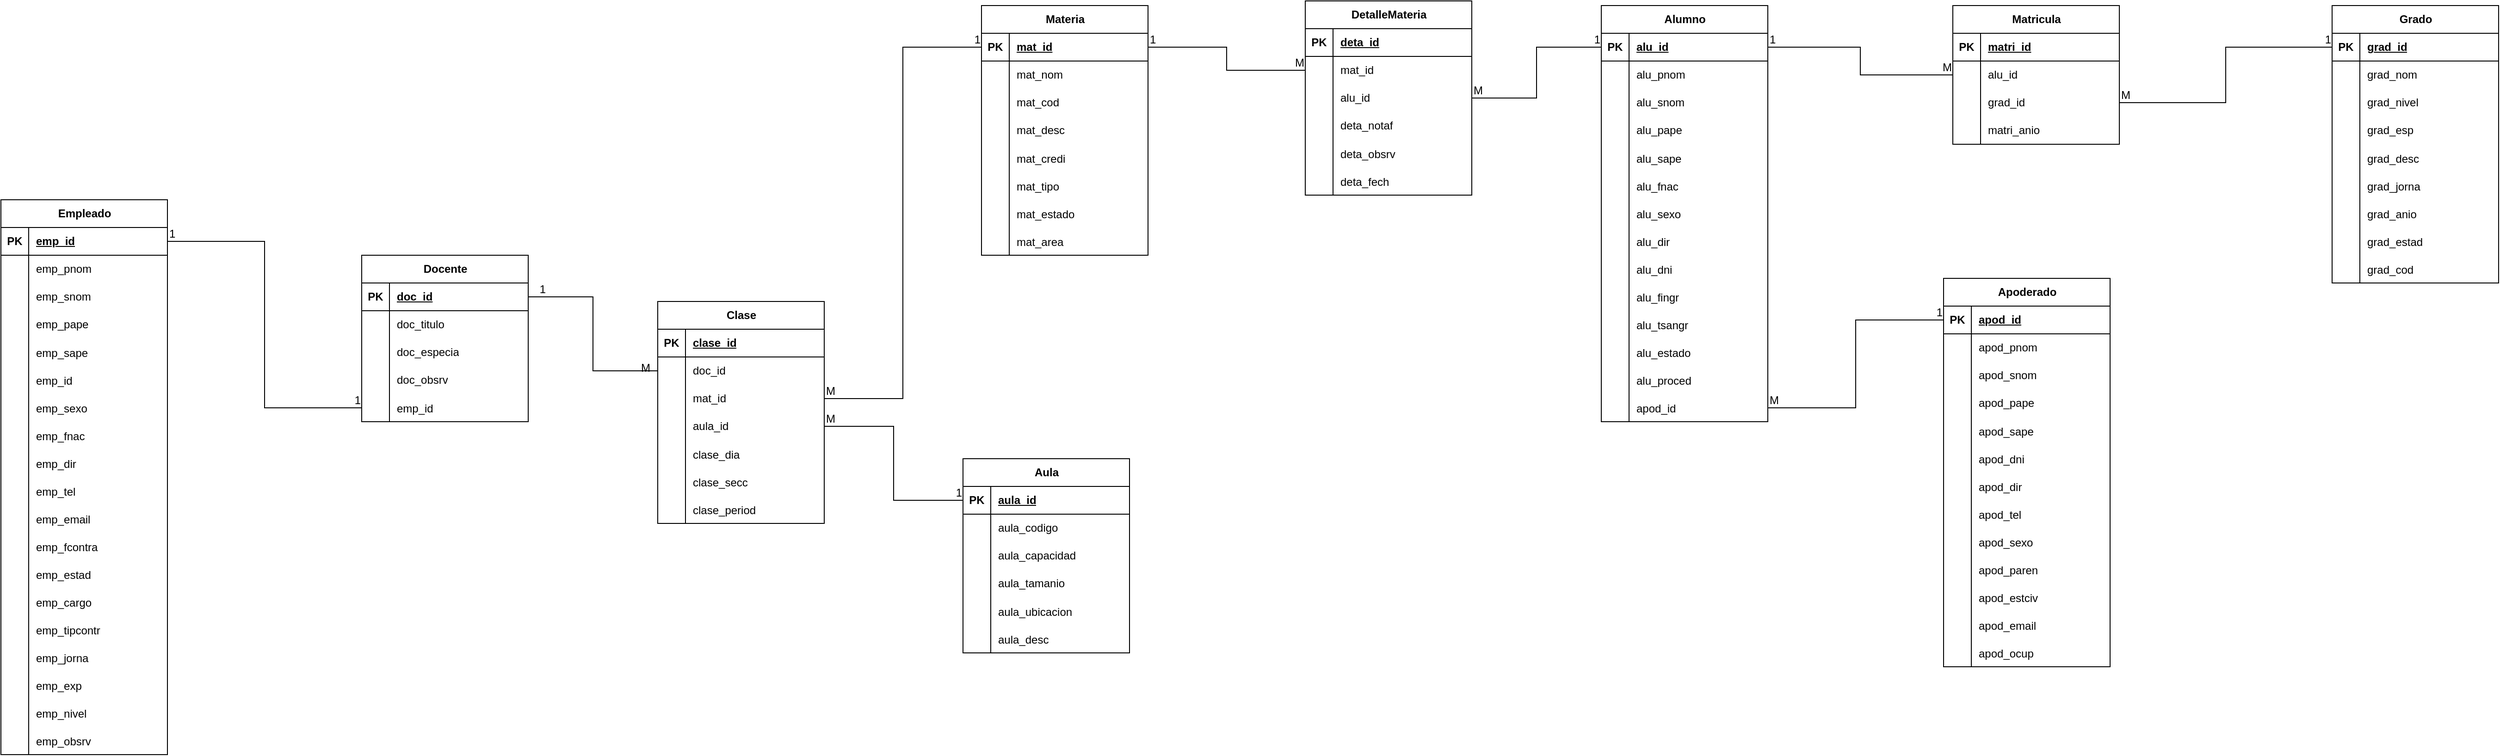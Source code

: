 <mxfile version="27.0.9">
  <diagram name="Page-1" id="0-2-1kP1jzAYbYxCi80O">
    <mxGraphModel dx="2968" dy="611" grid="1" gridSize="10" guides="1" tooltips="1" connect="1" arrows="1" fold="1" page="1" pageScale="1" pageWidth="850" pageHeight="1100" math="0" shadow="0">
      <root>
        <mxCell id="0" />
        <mxCell id="1" parent="0" />
        <mxCell id="tckoZ6qMsjHOMslO4ZTz-1" value="Alumno" style="shape=table;startSize=30;container=1;collapsible=1;childLayout=tableLayout;fixedRows=1;rowLines=0;fontStyle=1;align=center;resizeLast=1;html=1;" parent="1" vertex="1">
          <mxGeometry x="50" y="160" width="180" height="450" as="geometry" />
        </mxCell>
        <mxCell id="tckoZ6qMsjHOMslO4ZTz-2" value="" style="shape=tableRow;horizontal=0;startSize=0;swimlaneHead=0;swimlaneBody=0;fillColor=none;collapsible=0;dropTarget=0;points=[[0,0.5],[1,0.5]];portConstraint=eastwest;top=0;left=0;right=0;bottom=1;" parent="tckoZ6qMsjHOMslO4ZTz-1" vertex="1">
          <mxGeometry y="30" width="180" height="30" as="geometry" />
        </mxCell>
        <mxCell id="tckoZ6qMsjHOMslO4ZTz-3" value="PK" style="shape=partialRectangle;connectable=0;fillColor=none;top=0;left=0;bottom=0;right=0;fontStyle=1;overflow=hidden;whiteSpace=wrap;html=1;" parent="tckoZ6qMsjHOMslO4ZTz-2" vertex="1">
          <mxGeometry width="30" height="30" as="geometry">
            <mxRectangle width="30" height="30" as="alternateBounds" />
          </mxGeometry>
        </mxCell>
        <mxCell id="tckoZ6qMsjHOMslO4ZTz-4" value="a&lt;span style=&quot;background-color: transparent; color: light-dark(rgb(0, 0, 0), rgb(255, 255, 255));&quot;&gt;lu_id&lt;/span&gt;" style="shape=partialRectangle;connectable=0;fillColor=none;top=0;left=0;bottom=0;right=0;align=left;spacingLeft=6;fontStyle=5;overflow=hidden;whiteSpace=wrap;html=1;" parent="tckoZ6qMsjHOMslO4ZTz-2" vertex="1">
          <mxGeometry x="30" width="150" height="30" as="geometry">
            <mxRectangle width="150" height="30" as="alternateBounds" />
          </mxGeometry>
        </mxCell>
        <mxCell id="tckoZ6qMsjHOMslO4ZTz-5" value="" style="shape=tableRow;horizontal=0;startSize=0;swimlaneHead=0;swimlaneBody=0;fillColor=none;collapsible=0;dropTarget=0;points=[[0,0.5],[1,0.5]];portConstraint=eastwest;top=0;left=0;right=0;bottom=0;" parent="tckoZ6qMsjHOMslO4ZTz-1" vertex="1">
          <mxGeometry y="60" width="180" height="30" as="geometry" />
        </mxCell>
        <mxCell id="tckoZ6qMsjHOMslO4ZTz-6" value="" style="shape=partialRectangle;connectable=0;fillColor=none;top=0;left=0;bottom=0;right=0;editable=1;overflow=hidden;whiteSpace=wrap;html=1;" parent="tckoZ6qMsjHOMslO4ZTz-5" vertex="1">
          <mxGeometry width="30" height="30" as="geometry">
            <mxRectangle width="30" height="30" as="alternateBounds" />
          </mxGeometry>
        </mxCell>
        <mxCell id="tckoZ6qMsjHOMslO4ZTz-7" value="alu_pnom" style="shape=partialRectangle;connectable=0;fillColor=none;top=0;left=0;bottom=0;right=0;align=left;spacingLeft=6;overflow=hidden;whiteSpace=wrap;html=1;" parent="tckoZ6qMsjHOMslO4ZTz-5" vertex="1">
          <mxGeometry x="30" width="150" height="30" as="geometry">
            <mxRectangle width="150" height="30" as="alternateBounds" />
          </mxGeometry>
        </mxCell>
        <mxCell id="tckoZ6qMsjHOMslO4ZTz-8" value="" style="shape=tableRow;horizontal=0;startSize=0;swimlaneHead=0;swimlaneBody=0;fillColor=none;collapsible=0;dropTarget=0;points=[[0,0.5],[1,0.5]];portConstraint=eastwest;top=0;left=0;right=0;bottom=0;" parent="tckoZ6qMsjHOMslO4ZTz-1" vertex="1">
          <mxGeometry y="90" width="180" height="30" as="geometry" />
        </mxCell>
        <mxCell id="tckoZ6qMsjHOMslO4ZTz-9" value="" style="shape=partialRectangle;connectable=0;fillColor=none;top=0;left=0;bottom=0;right=0;editable=1;overflow=hidden;whiteSpace=wrap;html=1;" parent="tckoZ6qMsjHOMslO4ZTz-8" vertex="1">
          <mxGeometry width="30" height="30" as="geometry">
            <mxRectangle width="30" height="30" as="alternateBounds" />
          </mxGeometry>
        </mxCell>
        <mxCell id="tckoZ6qMsjHOMslO4ZTz-10" value="alu_snom" style="shape=partialRectangle;connectable=0;fillColor=none;top=0;left=0;bottom=0;right=0;align=left;spacingLeft=6;overflow=hidden;whiteSpace=wrap;html=1;" parent="tckoZ6qMsjHOMslO4ZTz-8" vertex="1">
          <mxGeometry x="30" width="150" height="30" as="geometry">
            <mxRectangle width="150" height="30" as="alternateBounds" />
          </mxGeometry>
        </mxCell>
        <mxCell id="tckoZ6qMsjHOMslO4ZTz-11" value="" style="shape=tableRow;horizontal=0;startSize=0;swimlaneHead=0;swimlaneBody=0;fillColor=none;collapsible=0;dropTarget=0;points=[[0,0.5],[1,0.5]];portConstraint=eastwest;top=0;left=0;right=0;bottom=0;" parent="tckoZ6qMsjHOMslO4ZTz-1" vertex="1">
          <mxGeometry y="120" width="180" height="30" as="geometry" />
        </mxCell>
        <mxCell id="tckoZ6qMsjHOMslO4ZTz-12" value="" style="shape=partialRectangle;connectable=0;fillColor=none;top=0;left=0;bottom=0;right=0;editable=1;overflow=hidden;whiteSpace=wrap;html=1;" parent="tckoZ6qMsjHOMslO4ZTz-11" vertex="1">
          <mxGeometry width="30" height="30" as="geometry">
            <mxRectangle width="30" height="30" as="alternateBounds" />
          </mxGeometry>
        </mxCell>
        <mxCell id="tckoZ6qMsjHOMslO4ZTz-13" value="alu_pape" style="shape=partialRectangle;connectable=0;fillColor=none;top=0;left=0;bottom=0;right=0;align=left;spacingLeft=6;overflow=hidden;whiteSpace=wrap;html=1;" parent="tckoZ6qMsjHOMslO4ZTz-11" vertex="1">
          <mxGeometry x="30" width="150" height="30" as="geometry">
            <mxRectangle width="150" height="30" as="alternateBounds" />
          </mxGeometry>
        </mxCell>
        <mxCell id="tckoZ6qMsjHOMslO4ZTz-27" value="" style="shape=tableRow;horizontal=0;startSize=0;swimlaneHead=0;swimlaneBody=0;fillColor=none;collapsible=0;dropTarget=0;points=[[0,0.5],[1,0.5]];portConstraint=eastwest;top=0;left=0;right=0;bottom=0;" parent="tckoZ6qMsjHOMslO4ZTz-1" vertex="1">
          <mxGeometry y="150" width="180" height="30" as="geometry" />
        </mxCell>
        <mxCell id="tckoZ6qMsjHOMslO4ZTz-28" value="" style="shape=partialRectangle;connectable=0;fillColor=none;top=0;left=0;bottom=0;right=0;editable=1;overflow=hidden;" parent="tckoZ6qMsjHOMslO4ZTz-27" vertex="1">
          <mxGeometry width="30" height="30" as="geometry">
            <mxRectangle width="30" height="30" as="alternateBounds" />
          </mxGeometry>
        </mxCell>
        <mxCell id="tckoZ6qMsjHOMslO4ZTz-29" value="alu_sape" style="shape=partialRectangle;connectable=0;fillColor=none;top=0;left=0;bottom=0;right=0;align=left;spacingLeft=6;overflow=hidden;" parent="tckoZ6qMsjHOMslO4ZTz-27" vertex="1">
          <mxGeometry x="30" width="150" height="30" as="geometry">
            <mxRectangle width="150" height="30" as="alternateBounds" />
          </mxGeometry>
        </mxCell>
        <mxCell id="tckoZ6qMsjHOMslO4ZTz-43" value="" style="shape=tableRow;horizontal=0;startSize=0;swimlaneHead=0;swimlaneBody=0;fillColor=none;collapsible=0;dropTarget=0;points=[[0,0.5],[1,0.5]];portConstraint=eastwest;top=0;left=0;right=0;bottom=0;" parent="tckoZ6qMsjHOMslO4ZTz-1" vertex="1">
          <mxGeometry y="180" width="180" height="30" as="geometry" />
        </mxCell>
        <mxCell id="tckoZ6qMsjHOMslO4ZTz-44" value="" style="shape=partialRectangle;connectable=0;fillColor=none;top=0;left=0;bottom=0;right=0;editable=1;overflow=hidden;" parent="tckoZ6qMsjHOMslO4ZTz-43" vertex="1">
          <mxGeometry width="30" height="30" as="geometry">
            <mxRectangle width="30" height="30" as="alternateBounds" />
          </mxGeometry>
        </mxCell>
        <mxCell id="tckoZ6qMsjHOMslO4ZTz-45" value="alu_fnac" style="shape=partialRectangle;connectable=0;fillColor=none;top=0;left=0;bottom=0;right=0;align=left;spacingLeft=6;overflow=hidden;" parent="tckoZ6qMsjHOMslO4ZTz-43" vertex="1">
          <mxGeometry x="30" width="150" height="30" as="geometry">
            <mxRectangle width="150" height="30" as="alternateBounds" />
          </mxGeometry>
        </mxCell>
        <mxCell id="tckoZ6qMsjHOMslO4ZTz-46" value="" style="shape=tableRow;horizontal=0;startSize=0;swimlaneHead=0;swimlaneBody=0;fillColor=none;collapsible=0;dropTarget=0;points=[[0,0.5],[1,0.5]];portConstraint=eastwest;top=0;left=0;right=0;bottom=0;" parent="tckoZ6qMsjHOMslO4ZTz-1" vertex="1">
          <mxGeometry y="210" width="180" height="30" as="geometry" />
        </mxCell>
        <mxCell id="tckoZ6qMsjHOMslO4ZTz-47" value="" style="shape=partialRectangle;connectable=0;fillColor=none;top=0;left=0;bottom=0;right=0;editable=1;overflow=hidden;" parent="tckoZ6qMsjHOMslO4ZTz-46" vertex="1">
          <mxGeometry width="30" height="30" as="geometry">
            <mxRectangle width="30" height="30" as="alternateBounds" />
          </mxGeometry>
        </mxCell>
        <mxCell id="tckoZ6qMsjHOMslO4ZTz-48" value="alu_sexo" style="shape=partialRectangle;connectable=0;fillColor=none;top=0;left=0;bottom=0;right=0;align=left;spacingLeft=6;overflow=hidden;" parent="tckoZ6qMsjHOMslO4ZTz-46" vertex="1">
          <mxGeometry x="30" width="150" height="30" as="geometry">
            <mxRectangle width="150" height="30" as="alternateBounds" />
          </mxGeometry>
        </mxCell>
        <mxCell id="tckoZ6qMsjHOMslO4ZTz-49" value="" style="shape=tableRow;horizontal=0;startSize=0;swimlaneHead=0;swimlaneBody=0;fillColor=none;collapsible=0;dropTarget=0;points=[[0,0.5],[1,0.5]];portConstraint=eastwest;top=0;left=0;right=0;bottom=0;" parent="tckoZ6qMsjHOMslO4ZTz-1" vertex="1">
          <mxGeometry y="240" width="180" height="30" as="geometry" />
        </mxCell>
        <mxCell id="tckoZ6qMsjHOMslO4ZTz-50" value="" style="shape=partialRectangle;connectable=0;fillColor=none;top=0;left=0;bottom=0;right=0;editable=1;overflow=hidden;" parent="tckoZ6qMsjHOMslO4ZTz-49" vertex="1">
          <mxGeometry width="30" height="30" as="geometry">
            <mxRectangle width="30" height="30" as="alternateBounds" />
          </mxGeometry>
        </mxCell>
        <mxCell id="tckoZ6qMsjHOMslO4ZTz-51" value="alu_dir" style="shape=partialRectangle;connectable=0;fillColor=none;top=0;left=0;bottom=0;right=0;align=left;spacingLeft=6;overflow=hidden;" parent="tckoZ6qMsjHOMslO4ZTz-49" vertex="1">
          <mxGeometry x="30" width="150" height="30" as="geometry">
            <mxRectangle width="150" height="30" as="alternateBounds" />
          </mxGeometry>
        </mxCell>
        <mxCell id="tckoZ6qMsjHOMslO4ZTz-52" value="" style="shape=tableRow;horizontal=0;startSize=0;swimlaneHead=0;swimlaneBody=0;fillColor=none;collapsible=0;dropTarget=0;points=[[0,0.5],[1,0.5]];portConstraint=eastwest;top=0;left=0;right=0;bottom=0;" parent="tckoZ6qMsjHOMslO4ZTz-1" vertex="1">
          <mxGeometry y="270" width="180" height="30" as="geometry" />
        </mxCell>
        <mxCell id="tckoZ6qMsjHOMslO4ZTz-53" value="" style="shape=partialRectangle;connectable=0;fillColor=none;top=0;left=0;bottom=0;right=0;editable=1;overflow=hidden;" parent="tckoZ6qMsjHOMslO4ZTz-52" vertex="1">
          <mxGeometry width="30" height="30" as="geometry">
            <mxRectangle width="30" height="30" as="alternateBounds" />
          </mxGeometry>
        </mxCell>
        <mxCell id="tckoZ6qMsjHOMslO4ZTz-54" value="alu_dni" style="shape=partialRectangle;connectable=0;fillColor=none;top=0;left=0;bottom=0;right=0;align=left;spacingLeft=6;overflow=hidden;" parent="tckoZ6qMsjHOMslO4ZTz-52" vertex="1">
          <mxGeometry x="30" width="150" height="30" as="geometry">
            <mxRectangle width="150" height="30" as="alternateBounds" />
          </mxGeometry>
        </mxCell>
        <mxCell id="tckoZ6qMsjHOMslO4ZTz-55" value="" style="shape=tableRow;horizontal=0;startSize=0;swimlaneHead=0;swimlaneBody=0;fillColor=none;collapsible=0;dropTarget=0;points=[[0,0.5],[1,0.5]];portConstraint=eastwest;top=0;left=0;right=0;bottom=0;" parent="tckoZ6qMsjHOMslO4ZTz-1" vertex="1">
          <mxGeometry y="300" width="180" height="30" as="geometry" />
        </mxCell>
        <mxCell id="tckoZ6qMsjHOMslO4ZTz-56" value="" style="shape=partialRectangle;connectable=0;fillColor=none;top=0;left=0;bottom=0;right=0;editable=1;overflow=hidden;" parent="tckoZ6qMsjHOMslO4ZTz-55" vertex="1">
          <mxGeometry width="30" height="30" as="geometry">
            <mxRectangle width="30" height="30" as="alternateBounds" />
          </mxGeometry>
        </mxCell>
        <mxCell id="tckoZ6qMsjHOMslO4ZTz-57" value="alu_fingr" style="shape=partialRectangle;connectable=0;fillColor=none;top=0;left=0;bottom=0;right=0;align=left;spacingLeft=6;overflow=hidden;" parent="tckoZ6qMsjHOMslO4ZTz-55" vertex="1">
          <mxGeometry x="30" width="150" height="30" as="geometry">
            <mxRectangle width="150" height="30" as="alternateBounds" />
          </mxGeometry>
        </mxCell>
        <mxCell id="tckoZ6qMsjHOMslO4ZTz-58" value="" style="shape=tableRow;horizontal=0;startSize=0;swimlaneHead=0;swimlaneBody=0;fillColor=none;collapsible=0;dropTarget=0;points=[[0,0.5],[1,0.5]];portConstraint=eastwest;top=0;left=0;right=0;bottom=0;" parent="tckoZ6qMsjHOMslO4ZTz-1" vertex="1">
          <mxGeometry y="330" width="180" height="30" as="geometry" />
        </mxCell>
        <mxCell id="tckoZ6qMsjHOMslO4ZTz-59" value="" style="shape=partialRectangle;connectable=0;fillColor=none;top=0;left=0;bottom=0;right=0;editable=1;overflow=hidden;" parent="tckoZ6qMsjHOMslO4ZTz-58" vertex="1">
          <mxGeometry width="30" height="30" as="geometry">
            <mxRectangle width="30" height="30" as="alternateBounds" />
          </mxGeometry>
        </mxCell>
        <mxCell id="tckoZ6qMsjHOMslO4ZTz-60" value="alu_tsangr" style="shape=partialRectangle;connectable=0;fillColor=none;top=0;left=0;bottom=0;right=0;align=left;spacingLeft=6;overflow=hidden;" parent="tckoZ6qMsjHOMslO4ZTz-58" vertex="1">
          <mxGeometry x="30" width="150" height="30" as="geometry">
            <mxRectangle width="150" height="30" as="alternateBounds" />
          </mxGeometry>
        </mxCell>
        <mxCell id="tckoZ6qMsjHOMslO4ZTz-61" value="" style="shape=tableRow;horizontal=0;startSize=0;swimlaneHead=0;swimlaneBody=0;fillColor=none;collapsible=0;dropTarget=0;points=[[0,0.5],[1,0.5]];portConstraint=eastwest;top=0;left=0;right=0;bottom=0;" parent="tckoZ6qMsjHOMslO4ZTz-1" vertex="1">
          <mxGeometry y="360" width="180" height="30" as="geometry" />
        </mxCell>
        <mxCell id="tckoZ6qMsjHOMslO4ZTz-62" value="" style="shape=partialRectangle;connectable=0;fillColor=none;top=0;left=0;bottom=0;right=0;editable=1;overflow=hidden;" parent="tckoZ6qMsjHOMslO4ZTz-61" vertex="1">
          <mxGeometry width="30" height="30" as="geometry">
            <mxRectangle width="30" height="30" as="alternateBounds" />
          </mxGeometry>
        </mxCell>
        <mxCell id="tckoZ6qMsjHOMslO4ZTz-63" value="alu_estado" style="shape=partialRectangle;connectable=0;fillColor=none;top=0;left=0;bottom=0;right=0;align=left;spacingLeft=6;overflow=hidden;" parent="tckoZ6qMsjHOMslO4ZTz-61" vertex="1">
          <mxGeometry x="30" width="150" height="30" as="geometry">
            <mxRectangle width="150" height="30" as="alternateBounds" />
          </mxGeometry>
        </mxCell>
        <mxCell id="tckoZ6qMsjHOMslO4ZTz-64" value="" style="shape=tableRow;horizontal=0;startSize=0;swimlaneHead=0;swimlaneBody=0;fillColor=none;collapsible=0;dropTarget=0;points=[[0,0.5],[1,0.5]];portConstraint=eastwest;top=0;left=0;right=0;bottom=0;" parent="tckoZ6qMsjHOMslO4ZTz-1" vertex="1">
          <mxGeometry y="390" width="180" height="30" as="geometry" />
        </mxCell>
        <mxCell id="tckoZ6qMsjHOMslO4ZTz-65" value="" style="shape=partialRectangle;connectable=0;fillColor=none;top=0;left=0;bottom=0;right=0;editable=1;overflow=hidden;" parent="tckoZ6qMsjHOMslO4ZTz-64" vertex="1">
          <mxGeometry width="30" height="30" as="geometry">
            <mxRectangle width="30" height="30" as="alternateBounds" />
          </mxGeometry>
        </mxCell>
        <mxCell id="tckoZ6qMsjHOMslO4ZTz-66" value="alu_proced" style="shape=partialRectangle;connectable=0;fillColor=none;top=0;left=0;bottom=0;right=0;align=left;spacingLeft=6;overflow=hidden;" parent="tckoZ6qMsjHOMslO4ZTz-64" vertex="1">
          <mxGeometry x="30" width="150" height="30" as="geometry">
            <mxRectangle width="150" height="30" as="alternateBounds" />
          </mxGeometry>
        </mxCell>
        <mxCell id="tckoZ6qMsjHOMslO4ZTz-192" value="" style="shape=tableRow;horizontal=0;startSize=0;swimlaneHead=0;swimlaneBody=0;fillColor=none;collapsible=0;dropTarget=0;points=[[0,0.5],[1,0.5]];portConstraint=eastwest;top=0;left=0;right=0;bottom=0;" parent="tckoZ6qMsjHOMslO4ZTz-1" vertex="1">
          <mxGeometry y="420" width="180" height="30" as="geometry" />
        </mxCell>
        <mxCell id="tckoZ6qMsjHOMslO4ZTz-193" value="" style="shape=partialRectangle;connectable=0;fillColor=none;top=0;left=0;bottom=0;right=0;editable=1;overflow=hidden;" parent="tckoZ6qMsjHOMslO4ZTz-192" vertex="1">
          <mxGeometry width="30" height="30" as="geometry">
            <mxRectangle width="30" height="30" as="alternateBounds" />
          </mxGeometry>
        </mxCell>
        <mxCell id="tckoZ6qMsjHOMslO4ZTz-194" value="apod_id" style="shape=partialRectangle;connectable=0;fillColor=none;top=0;left=0;bottom=0;right=0;align=left;spacingLeft=6;overflow=hidden;" parent="tckoZ6qMsjHOMslO4ZTz-192" vertex="1">
          <mxGeometry x="30" width="150" height="30" as="geometry">
            <mxRectangle width="150" height="30" as="alternateBounds" />
          </mxGeometry>
        </mxCell>
        <mxCell id="tckoZ6qMsjHOMslO4ZTz-14" value="Grado" style="shape=table;startSize=30;container=1;collapsible=1;childLayout=tableLayout;fixedRows=1;rowLines=0;fontStyle=1;align=center;resizeLast=1;html=1;" parent="1" vertex="1">
          <mxGeometry x="840" y="160" width="180" height="300" as="geometry" />
        </mxCell>
        <mxCell id="tckoZ6qMsjHOMslO4ZTz-15" value="" style="shape=tableRow;horizontal=0;startSize=0;swimlaneHead=0;swimlaneBody=0;fillColor=none;collapsible=0;dropTarget=0;points=[[0,0.5],[1,0.5]];portConstraint=eastwest;top=0;left=0;right=0;bottom=1;" parent="tckoZ6qMsjHOMslO4ZTz-14" vertex="1">
          <mxGeometry y="30" width="180" height="30" as="geometry" />
        </mxCell>
        <mxCell id="tckoZ6qMsjHOMslO4ZTz-16" value="PK" style="shape=partialRectangle;connectable=0;fillColor=none;top=0;left=0;bottom=0;right=0;fontStyle=1;overflow=hidden;whiteSpace=wrap;html=1;" parent="tckoZ6qMsjHOMslO4ZTz-15" vertex="1">
          <mxGeometry width="30" height="30" as="geometry">
            <mxRectangle width="30" height="30" as="alternateBounds" />
          </mxGeometry>
        </mxCell>
        <mxCell id="tckoZ6qMsjHOMslO4ZTz-17" value="grad_id" style="shape=partialRectangle;connectable=0;fillColor=none;top=0;left=0;bottom=0;right=0;align=left;spacingLeft=6;fontStyle=5;overflow=hidden;whiteSpace=wrap;html=1;" parent="tckoZ6qMsjHOMslO4ZTz-15" vertex="1">
          <mxGeometry x="30" width="150" height="30" as="geometry">
            <mxRectangle width="150" height="30" as="alternateBounds" />
          </mxGeometry>
        </mxCell>
        <mxCell id="tckoZ6qMsjHOMslO4ZTz-18" value="" style="shape=tableRow;horizontal=0;startSize=0;swimlaneHead=0;swimlaneBody=0;fillColor=none;collapsible=0;dropTarget=0;points=[[0,0.5],[1,0.5]];portConstraint=eastwest;top=0;left=0;right=0;bottom=0;" parent="tckoZ6qMsjHOMslO4ZTz-14" vertex="1">
          <mxGeometry y="60" width="180" height="30" as="geometry" />
        </mxCell>
        <mxCell id="tckoZ6qMsjHOMslO4ZTz-19" value="" style="shape=partialRectangle;connectable=0;fillColor=none;top=0;left=0;bottom=0;right=0;editable=1;overflow=hidden;whiteSpace=wrap;html=1;" parent="tckoZ6qMsjHOMslO4ZTz-18" vertex="1">
          <mxGeometry width="30" height="30" as="geometry">
            <mxRectangle width="30" height="30" as="alternateBounds" />
          </mxGeometry>
        </mxCell>
        <mxCell id="tckoZ6qMsjHOMslO4ZTz-20" value="grad_nom" style="shape=partialRectangle;connectable=0;fillColor=none;top=0;left=0;bottom=0;right=0;align=left;spacingLeft=6;overflow=hidden;whiteSpace=wrap;html=1;" parent="tckoZ6qMsjHOMslO4ZTz-18" vertex="1">
          <mxGeometry x="30" width="150" height="30" as="geometry">
            <mxRectangle width="150" height="30" as="alternateBounds" />
          </mxGeometry>
        </mxCell>
        <mxCell id="tckoZ6qMsjHOMslO4ZTz-21" value="" style="shape=tableRow;horizontal=0;startSize=0;swimlaneHead=0;swimlaneBody=0;fillColor=none;collapsible=0;dropTarget=0;points=[[0,0.5],[1,0.5]];portConstraint=eastwest;top=0;left=0;right=0;bottom=0;" parent="tckoZ6qMsjHOMslO4ZTz-14" vertex="1">
          <mxGeometry y="90" width="180" height="30" as="geometry" />
        </mxCell>
        <mxCell id="tckoZ6qMsjHOMslO4ZTz-22" value="" style="shape=partialRectangle;connectable=0;fillColor=none;top=0;left=0;bottom=0;right=0;editable=1;overflow=hidden;whiteSpace=wrap;html=1;" parent="tckoZ6qMsjHOMslO4ZTz-21" vertex="1">
          <mxGeometry width="30" height="30" as="geometry">
            <mxRectangle width="30" height="30" as="alternateBounds" />
          </mxGeometry>
        </mxCell>
        <mxCell id="tckoZ6qMsjHOMslO4ZTz-23" value="grad_nivel" style="shape=partialRectangle;connectable=0;fillColor=none;top=0;left=0;bottom=0;right=0;align=left;spacingLeft=6;overflow=hidden;whiteSpace=wrap;html=1;" parent="tckoZ6qMsjHOMslO4ZTz-21" vertex="1">
          <mxGeometry x="30" width="150" height="30" as="geometry">
            <mxRectangle width="150" height="30" as="alternateBounds" />
          </mxGeometry>
        </mxCell>
        <mxCell id="tckoZ6qMsjHOMslO4ZTz-24" value="" style="shape=tableRow;horizontal=0;startSize=0;swimlaneHead=0;swimlaneBody=0;fillColor=none;collapsible=0;dropTarget=0;points=[[0,0.5],[1,0.5]];portConstraint=eastwest;top=0;left=0;right=0;bottom=0;" parent="tckoZ6qMsjHOMslO4ZTz-14" vertex="1">
          <mxGeometry y="120" width="180" height="30" as="geometry" />
        </mxCell>
        <mxCell id="tckoZ6qMsjHOMslO4ZTz-25" value="" style="shape=partialRectangle;connectable=0;fillColor=none;top=0;left=0;bottom=0;right=0;editable=1;overflow=hidden;whiteSpace=wrap;html=1;" parent="tckoZ6qMsjHOMslO4ZTz-24" vertex="1">
          <mxGeometry width="30" height="30" as="geometry">
            <mxRectangle width="30" height="30" as="alternateBounds" />
          </mxGeometry>
        </mxCell>
        <mxCell id="tckoZ6qMsjHOMslO4ZTz-26" value="grad_esp" style="shape=partialRectangle;connectable=0;fillColor=none;top=0;left=0;bottom=0;right=0;align=left;spacingLeft=6;overflow=hidden;whiteSpace=wrap;html=1;" parent="tckoZ6qMsjHOMslO4ZTz-24" vertex="1">
          <mxGeometry x="30" width="150" height="30" as="geometry">
            <mxRectangle width="150" height="30" as="alternateBounds" />
          </mxGeometry>
        </mxCell>
        <mxCell id="tckoZ6qMsjHOMslO4ZTz-68" value="" style="shape=tableRow;horizontal=0;startSize=0;swimlaneHead=0;swimlaneBody=0;fillColor=none;collapsible=0;dropTarget=0;points=[[0,0.5],[1,0.5]];portConstraint=eastwest;top=0;left=0;right=0;bottom=0;" parent="tckoZ6qMsjHOMslO4ZTz-14" vertex="1">
          <mxGeometry y="150" width="180" height="30" as="geometry" />
        </mxCell>
        <mxCell id="tckoZ6qMsjHOMslO4ZTz-69" value="" style="shape=partialRectangle;connectable=0;fillColor=none;top=0;left=0;bottom=0;right=0;editable=1;overflow=hidden;" parent="tckoZ6qMsjHOMslO4ZTz-68" vertex="1">
          <mxGeometry width="30" height="30" as="geometry">
            <mxRectangle width="30" height="30" as="alternateBounds" />
          </mxGeometry>
        </mxCell>
        <mxCell id="tckoZ6qMsjHOMslO4ZTz-70" value="grad_desc" style="shape=partialRectangle;connectable=0;fillColor=none;top=0;left=0;bottom=0;right=0;align=left;spacingLeft=6;overflow=hidden;" parent="tckoZ6qMsjHOMslO4ZTz-68" vertex="1">
          <mxGeometry x="30" width="150" height="30" as="geometry">
            <mxRectangle width="150" height="30" as="alternateBounds" />
          </mxGeometry>
        </mxCell>
        <mxCell id="tckoZ6qMsjHOMslO4ZTz-71" value="" style="shape=tableRow;horizontal=0;startSize=0;swimlaneHead=0;swimlaneBody=0;fillColor=none;collapsible=0;dropTarget=0;points=[[0,0.5],[1,0.5]];portConstraint=eastwest;top=0;left=0;right=0;bottom=0;" parent="tckoZ6qMsjHOMslO4ZTz-14" vertex="1">
          <mxGeometry y="180" width="180" height="30" as="geometry" />
        </mxCell>
        <mxCell id="tckoZ6qMsjHOMslO4ZTz-72" value="" style="shape=partialRectangle;connectable=0;fillColor=none;top=0;left=0;bottom=0;right=0;editable=1;overflow=hidden;" parent="tckoZ6qMsjHOMslO4ZTz-71" vertex="1">
          <mxGeometry width="30" height="30" as="geometry">
            <mxRectangle width="30" height="30" as="alternateBounds" />
          </mxGeometry>
        </mxCell>
        <mxCell id="tckoZ6qMsjHOMslO4ZTz-73" value="grad_jorna" style="shape=partialRectangle;connectable=0;fillColor=none;top=0;left=0;bottom=0;right=0;align=left;spacingLeft=6;overflow=hidden;" parent="tckoZ6qMsjHOMslO4ZTz-71" vertex="1">
          <mxGeometry x="30" width="150" height="30" as="geometry">
            <mxRectangle width="150" height="30" as="alternateBounds" />
          </mxGeometry>
        </mxCell>
        <mxCell id="tckoZ6qMsjHOMslO4ZTz-77" value="" style="shape=tableRow;horizontal=0;startSize=0;swimlaneHead=0;swimlaneBody=0;fillColor=none;collapsible=0;dropTarget=0;points=[[0,0.5],[1,0.5]];portConstraint=eastwest;top=0;left=0;right=0;bottom=0;" parent="tckoZ6qMsjHOMslO4ZTz-14" vertex="1">
          <mxGeometry y="210" width="180" height="30" as="geometry" />
        </mxCell>
        <mxCell id="tckoZ6qMsjHOMslO4ZTz-78" value="" style="shape=partialRectangle;connectable=0;fillColor=none;top=0;left=0;bottom=0;right=0;editable=1;overflow=hidden;" parent="tckoZ6qMsjHOMslO4ZTz-77" vertex="1">
          <mxGeometry width="30" height="30" as="geometry">
            <mxRectangle width="30" height="30" as="alternateBounds" />
          </mxGeometry>
        </mxCell>
        <mxCell id="tckoZ6qMsjHOMslO4ZTz-79" value="grad_anio" style="shape=partialRectangle;connectable=0;fillColor=none;top=0;left=0;bottom=0;right=0;align=left;spacingLeft=6;overflow=hidden;" parent="tckoZ6qMsjHOMslO4ZTz-77" vertex="1">
          <mxGeometry x="30" width="150" height="30" as="geometry">
            <mxRectangle width="150" height="30" as="alternateBounds" />
          </mxGeometry>
        </mxCell>
        <mxCell id="tckoZ6qMsjHOMslO4ZTz-81" value="" style="shape=tableRow;horizontal=0;startSize=0;swimlaneHead=0;swimlaneBody=0;fillColor=none;collapsible=0;dropTarget=0;points=[[0,0.5],[1,0.5]];portConstraint=eastwest;top=0;left=0;right=0;bottom=0;" parent="tckoZ6qMsjHOMslO4ZTz-14" vertex="1">
          <mxGeometry y="240" width="180" height="30" as="geometry" />
        </mxCell>
        <mxCell id="tckoZ6qMsjHOMslO4ZTz-82" value="" style="shape=partialRectangle;connectable=0;fillColor=none;top=0;left=0;bottom=0;right=0;editable=1;overflow=hidden;" parent="tckoZ6qMsjHOMslO4ZTz-81" vertex="1">
          <mxGeometry width="30" height="30" as="geometry">
            <mxRectangle width="30" height="30" as="alternateBounds" />
          </mxGeometry>
        </mxCell>
        <mxCell id="tckoZ6qMsjHOMslO4ZTz-83" value="grad_estad" style="shape=partialRectangle;connectable=0;fillColor=none;top=0;left=0;bottom=0;right=0;align=left;spacingLeft=6;overflow=hidden;" parent="tckoZ6qMsjHOMslO4ZTz-81" vertex="1">
          <mxGeometry x="30" width="150" height="30" as="geometry">
            <mxRectangle width="150" height="30" as="alternateBounds" />
          </mxGeometry>
        </mxCell>
        <mxCell id="tckoZ6qMsjHOMslO4ZTz-84" value="" style="shape=tableRow;horizontal=0;startSize=0;swimlaneHead=0;swimlaneBody=0;fillColor=none;collapsible=0;dropTarget=0;points=[[0,0.5],[1,0.5]];portConstraint=eastwest;top=0;left=0;right=0;bottom=0;" parent="tckoZ6qMsjHOMslO4ZTz-14" vertex="1">
          <mxGeometry y="270" width="180" height="30" as="geometry" />
        </mxCell>
        <mxCell id="tckoZ6qMsjHOMslO4ZTz-85" value="" style="shape=partialRectangle;connectable=0;fillColor=none;top=0;left=0;bottom=0;right=0;editable=1;overflow=hidden;" parent="tckoZ6qMsjHOMslO4ZTz-84" vertex="1">
          <mxGeometry width="30" height="30" as="geometry">
            <mxRectangle width="30" height="30" as="alternateBounds" />
          </mxGeometry>
        </mxCell>
        <mxCell id="tckoZ6qMsjHOMslO4ZTz-86" value="grad_cod" style="shape=partialRectangle;connectable=0;fillColor=none;top=0;left=0;bottom=0;right=0;align=left;spacingLeft=6;overflow=hidden;" parent="tckoZ6qMsjHOMslO4ZTz-84" vertex="1">
          <mxGeometry x="30" width="150" height="30" as="geometry">
            <mxRectangle width="150" height="30" as="alternateBounds" />
          </mxGeometry>
        </mxCell>
        <mxCell id="tckoZ6qMsjHOMslO4ZTz-30" value="Matricula" style="shape=table;startSize=30;container=1;collapsible=1;childLayout=tableLayout;fixedRows=1;rowLines=0;fontStyle=1;align=center;resizeLast=1;html=1;" parent="1" vertex="1">
          <mxGeometry x="430" y="160" width="180" height="150" as="geometry" />
        </mxCell>
        <mxCell id="tckoZ6qMsjHOMslO4ZTz-31" value="" style="shape=tableRow;horizontal=0;startSize=0;swimlaneHead=0;swimlaneBody=0;fillColor=none;collapsible=0;dropTarget=0;points=[[0,0.5],[1,0.5]];portConstraint=eastwest;top=0;left=0;right=0;bottom=1;" parent="tckoZ6qMsjHOMslO4ZTz-30" vertex="1">
          <mxGeometry y="30" width="180" height="30" as="geometry" />
        </mxCell>
        <mxCell id="tckoZ6qMsjHOMslO4ZTz-32" value="PK" style="shape=partialRectangle;connectable=0;fillColor=none;top=0;left=0;bottom=0;right=0;fontStyle=1;overflow=hidden;whiteSpace=wrap;html=1;" parent="tckoZ6qMsjHOMslO4ZTz-31" vertex="1">
          <mxGeometry width="30" height="30" as="geometry">
            <mxRectangle width="30" height="30" as="alternateBounds" />
          </mxGeometry>
        </mxCell>
        <mxCell id="tckoZ6qMsjHOMslO4ZTz-33" value="matri_id" style="shape=partialRectangle;connectable=0;fillColor=none;top=0;left=0;bottom=0;right=0;align=left;spacingLeft=6;fontStyle=5;overflow=hidden;whiteSpace=wrap;html=1;" parent="tckoZ6qMsjHOMslO4ZTz-31" vertex="1">
          <mxGeometry x="30" width="150" height="30" as="geometry">
            <mxRectangle width="150" height="30" as="alternateBounds" />
          </mxGeometry>
        </mxCell>
        <mxCell id="tckoZ6qMsjHOMslO4ZTz-34" value="" style="shape=tableRow;horizontal=0;startSize=0;swimlaneHead=0;swimlaneBody=0;fillColor=none;collapsible=0;dropTarget=0;points=[[0,0.5],[1,0.5]];portConstraint=eastwest;top=0;left=0;right=0;bottom=0;" parent="tckoZ6qMsjHOMslO4ZTz-30" vertex="1">
          <mxGeometry y="60" width="180" height="30" as="geometry" />
        </mxCell>
        <mxCell id="tckoZ6qMsjHOMslO4ZTz-35" value="" style="shape=partialRectangle;connectable=0;fillColor=none;top=0;left=0;bottom=0;right=0;editable=1;overflow=hidden;whiteSpace=wrap;html=1;" parent="tckoZ6qMsjHOMslO4ZTz-34" vertex="1">
          <mxGeometry width="30" height="30" as="geometry">
            <mxRectangle width="30" height="30" as="alternateBounds" />
          </mxGeometry>
        </mxCell>
        <mxCell id="tckoZ6qMsjHOMslO4ZTz-36" value="alu_id" style="shape=partialRectangle;connectable=0;fillColor=none;top=0;left=0;bottom=0;right=0;align=left;spacingLeft=6;overflow=hidden;whiteSpace=wrap;html=1;" parent="tckoZ6qMsjHOMslO4ZTz-34" vertex="1">
          <mxGeometry x="30" width="150" height="30" as="geometry">
            <mxRectangle width="150" height="30" as="alternateBounds" />
          </mxGeometry>
        </mxCell>
        <mxCell id="tckoZ6qMsjHOMslO4ZTz-37" value="" style="shape=tableRow;horizontal=0;startSize=0;swimlaneHead=0;swimlaneBody=0;fillColor=none;collapsible=0;dropTarget=0;points=[[0,0.5],[1,0.5]];portConstraint=eastwest;top=0;left=0;right=0;bottom=0;" parent="tckoZ6qMsjHOMslO4ZTz-30" vertex="1">
          <mxGeometry y="90" width="180" height="30" as="geometry" />
        </mxCell>
        <mxCell id="tckoZ6qMsjHOMslO4ZTz-38" value="" style="shape=partialRectangle;connectable=0;fillColor=none;top=0;left=0;bottom=0;right=0;editable=1;overflow=hidden;whiteSpace=wrap;html=1;" parent="tckoZ6qMsjHOMslO4ZTz-37" vertex="1">
          <mxGeometry width="30" height="30" as="geometry">
            <mxRectangle width="30" height="30" as="alternateBounds" />
          </mxGeometry>
        </mxCell>
        <mxCell id="tckoZ6qMsjHOMslO4ZTz-39" value="grad_id" style="shape=partialRectangle;connectable=0;fillColor=none;top=0;left=0;bottom=0;right=0;align=left;spacingLeft=6;overflow=hidden;whiteSpace=wrap;html=1;" parent="tckoZ6qMsjHOMslO4ZTz-37" vertex="1">
          <mxGeometry x="30" width="150" height="30" as="geometry">
            <mxRectangle width="150" height="30" as="alternateBounds" />
          </mxGeometry>
        </mxCell>
        <mxCell id="tckoZ6qMsjHOMslO4ZTz-40" value="" style="shape=tableRow;horizontal=0;startSize=0;swimlaneHead=0;swimlaneBody=0;fillColor=none;collapsible=0;dropTarget=0;points=[[0,0.5],[1,0.5]];portConstraint=eastwest;top=0;left=0;right=0;bottom=0;" parent="tckoZ6qMsjHOMslO4ZTz-30" vertex="1">
          <mxGeometry y="120" width="180" height="30" as="geometry" />
        </mxCell>
        <mxCell id="tckoZ6qMsjHOMslO4ZTz-41" value="" style="shape=partialRectangle;connectable=0;fillColor=none;top=0;left=0;bottom=0;right=0;editable=1;overflow=hidden;whiteSpace=wrap;html=1;" parent="tckoZ6qMsjHOMslO4ZTz-40" vertex="1">
          <mxGeometry width="30" height="30" as="geometry">
            <mxRectangle width="30" height="30" as="alternateBounds" />
          </mxGeometry>
        </mxCell>
        <mxCell id="tckoZ6qMsjHOMslO4ZTz-42" value="matri_anio" style="shape=partialRectangle;connectable=0;fillColor=none;top=0;left=0;bottom=0;right=0;align=left;spacingLeft=6;overflow=hidden;whiteSpace=wrap;html=1;" parent="tckoZ6qMsjHOMslO4ZTz-40" vertex="1">
          <mxGeometry x="30" width="150" height="30" as="geometry">
            <mxRectangle width="150" height="30" as="alternateBounds" />
          </mxGeometry>
        </mxCell>
        <mxCell id="tckoZ6qMsjHOMslO4ZTz-87" value="" style="endArrow=none;html=1;rounded=0;exitX=1;exitY=0.5;exitDx=0;exitDy=0;entryX=0;entryY=0.5;entryDx=0;entryDy=0;edgeStyle=orthogonalEdgeStyle;" parent="1" source="tckoZ6qMsjHOMslO4ZTz-2" target="tckoZ6qMsjHOMslO4ZTz-34" edge="1">
          <mxGeometry relative="1" as="geometry">
            <mxPoint x="290" y="300" as="sourcePoint" />
            <mxPoint x="450" y="300" as="targetPoint" />
          </mxGeometry>
        </mxCell>
        <mxCell id="tckoZ6qMsjHOMslO4ZTz-88" value="1" style="resizable=0;html=1;whiteSpace=wrap;align=left;verticalAlign=bottom;" parent="tckoZ6qMsjHOMslO4ZTz-87" connectable="0" vertex="1">
          <mxGeometry x="-1" relative="1" as="geometry" />
        </mxCell>
        <mxCell id="tckoZ6qMsjHOMslO4ZTz-89" value="M" style="resizable=0;html=1;whiteSpace=wrap;align=right;verticalAlign=bottom;" parent="tckoZ6qMsjHOMslO4ZTz-87" connectable="0" vertex="1">
          <mxGeometry x="1" relative="1" as="geometry" />
        </mxCell>
        <mxCell id="tckoZ6qMsjHOMslO4ZTz-90" value="" style="endArrow=none;html=1;rounded=0;exitX=1;exitY=0.5;exitDx=0;exitDy=0;entryX=0;entryY=0.5;entryDx=0;entryDy=0;edgeStyle=orthogonalEdgeStyle;" parent="1" source="tckoZ6qMsjHOMslO4ZTz-37" target="tckoZ6qMsjHOMslO4ZTz-15" edge="1">
          <mxGeometry relative="1" as="geometry">
            <mxPoint x="650" y="400" as="sourcePoint" />
            <mxPoint x="810" y="400" as="targetPoint" />
          </mxGeometry>
        </mxCell>
        <mxCell id="tckoZ6qMsjHOMslO4ZTz-91" value="M" style="resizable=0;html=1;whiteSpace=wrap;align=left;verticalAlign=bottom;" parent="tckoZ6qMsjHOMslO4ZTz-90" connectable="0" vertex="1">
          <mxGeometry x="-1" relative="1" as="geometry" />
        </mxCell>
        <mxCell id="tckoZ6qMsjHOMslO4ZTz-92" value="1" style="resizable=0;html=1;whiteSpace=wrap;align=right;verticalAlign=bottom;" parent="tckoZ6qMsjHOMslO4ZTz-90" connectable="0" vertex="1">
          <mxGeometry x="1" relative="1" as="geometry" />
        </mxCell>
        <mxCell id="tckoZ6qMsjHOMslO4ZTz-96" value="Materia" style="shape=table;startSize=30;container=1;collapsible=1;childLayout=tableLayout;fixedRows=1;rowLines=0;fontStyle=1;align=center;resizeLast=1;html=1;" parent="1" vertex="1">
          <mxGeometry x="-620" y="160" width="180" height="270" as="geometry" />
        </mxCell>
        <mxCell id="tckoZ6qMsjHOMslO4ZTz-97" value="" style="shape=tableRow;horizontal=0;startSize=0;swimlaneHead=0;swimlaneBody=0;fillColor=none;collapsible=0;dropTarget=0;points=[[0,0.5],[1,0.5]];portConstraint=eastwest;top=0;left=0;right=0;bottom=1;" parent="tckoZ6qMsjHOMslO4ZTz-96" vertex="1">
          <mxGeometry y="30" width="180" height="30" as="geometry" />
        </mxCell>
        <mxCell id="tckoZ6qMsjHOMslO4ZTz-98" value="PK" style="shape=partialRectangle;connectable=0;fillColor=none;top=0;left=0;bottom=0;right=0;fontStyle=1;overflow=hidden;whiteSpace=wrap;html=1;" parent="tckoZ6qMsjHOMslO4ZTz-97" vertex="1">
          <mxGeometry width="30" height="30" as="geometry">
            <mxRectangle width="30" height="30" as="alternateBounds" />
          </mxGeometry>
        </mxCell>
        <mxCell id="tckoZ6qMsjHOMslO4ZTz-99" value="mat_id" style="shape=partialRectangle;connectable=0;fillColor=none;top=0;left=0;bottom=0;right=0;align=left;spacingLeft=6;fontStyle=5;overflow=hidden;whiteSpace=wrap;html=1;" parent="tckoZ6qMsjHOMslO4ZTz-97" vertex="1">
          <mxGeometry x="30" width="150" height="30" as="geometry">
            <mxRectangle width="150" height="30" as="alternateBounds" />
          </mxGeometry>
        </mxCell>
        <mxCell id="tckoZ6qMsjHOMslO4ZTz-100" value="" style="shape=tableRow;horizontal=0;startSize=0;swimlaneHead=0;swimlaneBody=0;fillColor=none;collapsible=0;dropTarget=0;points=[[0,0.5],[1,0.5]];portConstraint=eastwest;top=0;left=0;right=0;bottom=0;" parent="tckoZ6qMsjHOMslO4ZTz-96" vertex="1">
          <mxGeometry y="60" width="180" height="30" as="geometry" />
        </mxCell>
        <mxCell id="tckoZ6qMsjHOMslO4ZTz-101" value="" style="shape=partialRectangle;connectable=0;fillColor=none;top=0;left=0;bottom=0;right=0;editable=1;overflow=hidden;whiteSpace=wrap;html=1;" parent="tckoZ6qMsjHOMslO4ZTz-100" vertex="1">
          <mxGeometry width="30" height="30" as="geometry">
            <mxRectangle width="30" height="30" as="alternateBounds" />
          </mxGeometry>
        </mxCell>
        <mxCell id="tckoZ6qMsjHOMslO4ZTz-102" value="mat_nom" style="shape=partialRectangle;connectable=0;fillColor=none;top=0;left=0;bottom=0;right=0;align=left;spacingLeft=6;overflow=hidden;whiteSpace=wrap;html=1;" parent="tckoZ6qMsjHOMslO4ZTz-100" vertex="1">
          <mxGeometry x="30" width="150" height="30" as="geometry">
            <mxRectangle width="150" height="30" as="alternateBounds" />
          </mxGeometry>
        </mxCell>
        <mxCell id="tckoZ6qMsjHOMslO4ZTz-103" value="" style="shape=tableRow;horizontal=0;startSize=0;swimlaneHead=0;swimlaneBody=0;fillColor=none;collapsible=0;dropTarget=0;points=[[0,0.5],[1,0.5]];portConstraint=eastwest;top=0;left=0;right=0;bottom=0;" parent="tckoZ6qMsjHOMslO4ZTz-96" vertex="1">
          <mxGeometry y="90" width="180" height="30" as="geometry" />
        </mxCell>
        <mxCell id="tckoZ6qMsjHOMslO4ZTz-104" value="" style="shape=partialRectangle;connectable=0;fillColor=none;top=0;left=0;bottom=0;right=0;editable=1;overflow=hidden;whiteSpace=wrap;html=1;" parent="tckoZ6qMsjHOMslO4ZTz-103" vertex="1">
          <mxGeometry width="30" height="30" as="geometry">
            <mxRectangle width="30" height="30" as="alternateBounds" />
          </mxGeometry>
        </mxCell>
        <mxCell id="tckoZ6qMsjHOMslO4ZTz-105" value="mat_cod" style="shape=partialRectangle;connectable=0;fillColor=none;top=0;left=0;bottom=0;right=0;align=left;spacingLeft=6;overflow=hidden;whiteSpace=wrap;html=1;" parent="tckoZ6qMsjHOMslO4ZTz-103" vertex="1">
          <mxGeometry x="30" width="150" height="30" as="geometry">
            <mxRectangle width="150" height="30" as="alternateBounds" />
          </mxGeometry>
        </mxCell>
        <mxCell id="tckoZ6qMsjHOMslO4ZTz-106" value="" style="shape=tableRow;horizontal=0;startSize=0;swimlaneHead=0;swimlaneBody=0;fillColor=none;collapsible=0;dropTarget=0;points=[[0,0.5],[1,0.5]];portConstraint=eastwest;top=0;left=0;right=0;bottom=0;" parent="tckoZ6qMsjHOMslO4ZTz-96" vertex="1">
          <mxGeometry y="120" width="180" height="30" as="geometry" />
        </mxCell>
        <mxCell id="tckoZ6qMsjHOMslO4ZTz-107" value="" style="shape=partialRectangle;connectable=0;fillColor=none;top=0;left=0;bottom=0;right=0;editable=1;overflow=hidden;whiteSpace=wrap;html=1;" parent="tckoZ6qMsjHOMslO4ZTz-106" vertex="1">
          <mxGeometry width="30" height="30" as="geometry">
            <mxRectangle width="30" height="30" as="alternateBounds" />
          </mxGeometry>
        </mxCell>
        <mxCell id="tckoZ6qMsjHOMslO4ZTz-108" value="mat_desc" style="shape=partialRectangle;connectable=0;fillColor=none;top=0;left=0;bottom=0;right=0;align=left;spacingLeft=6;overflow=hidden;whiteSpace=wrap;html=1;" parent="tckoZ6qMsjHOMslO4ZTz-106" vertex="1">
          <mxGeometry x="30" width="150" height="30" as="geometry">
            <mxRectangle width="150" height="30" as="alternateBounds" />
          </mxGeometry>
        </mxCell>
        <mxCell id="tckoZ6qMsjHOMslO4ZTz-109" value="" style="shape=tableRow;horizontal=0;startSize=0;swimlaneHead=0;swimlaneBody=0;fillColor=none;collapsible=0;dropTarget=0;points=[[0,0.5],[1,0.5]];portConstraint=eastwest;top=0;left=0;right=0;bottom=0;" parent="tckoZ6qMsjHOMslO4ZTz-96" vertex="1">
          <mxGeometry y="150" width="180" height="30" as="geometry" />
        </mxCell>
        <mxCell id="tckoZ6qMsjHOMslO4ZTz-110" value="" style="shape=partialRectangle;connectable=0;fillColor=none;top=0;left=0;bottom=0;right=0;editable=1;overflow=hidden;" parent="tckoZ6qMsjHOMslO4ZTz-109" vertex="1">
          <mxGeometry width="30" height="30" as="geometry">
            <mxRectangle width="30" height="30" as="alternateBounds" />
          </mxGeometry>
        </mxCell>
        <mxCell id="tckoZ6qMsjHOMslO4ZTz-111" value="mat_credi" style="shape=partialRectangle;connectable=0;fillColor=none;top=0;left=0;bottom=0;right=0;align=left;spacingLeft=6;overflow=hidden;" parent="tckoZ6qMsjHOMslO4ZTz-109" vertex="1">
          <mxGeometry x="30" width="150" height="30" as="geometry">
            <mxRectangle width="150" height="30" as="alternateBounds" />
          </mxGeometry>
        </mxCell>
        <mxCell id="tckoZ6qMsjHOMslO4ZTz-112" value="" style="shape=tableRow;horizontal=0;startSize=0;swimlaneHead=0;swimlaneBody=0;fillColor=none;collapsible=0;dropTarget=0;points=[[0,0.5],[1,0.5]];portConstraint=eastwest;top=0;left=0;right=0;bottom=0;" parent="tckoZ6qMsjHOMslO4ZTz-96" vertex="1">
          <mxGeometry y="180" width="180" height="30" as="geometry" />
        </mxCell>
        <mxCell id="tckoZ6qMsjHOMslO4ZTz-113" value="" style="shape=partialRectangle;connectable=0;fillColor=none;top=0;left=0;bottom=0;right=0;editable=1;overflow=hidden;" parent="tckoZ6qMsjHOMslO4ZTz-112" vertex="1">
          <mxGeometry width="30" height="30" as="geometry">
            <mxRectangle width="30" height="30" as="alternateBounds" />
          </mxGeometry>
        </mxCell>
        <mxCell id="tckoZ6qMsjHOMslO4ZTz-114" value="mat_tipo" style="shape=partialRectangle;connectable=0;fillColor=none;top=0;left=0;bottom=0;right=0;align=left;spacingLeft=6;overflow=hidden;" parent="tckoZ6qMsjHOMslO4ZTz-112" vertex="1">
          <mxGeometry x="30" width="150" height="30" as="geometry">
            <mxRectangle width="150" height="30" as="alternateBounds" />
          </mxGeometry>
        </mxCell>
        <mxCell id="tckoZ6qMsjHOMslO4ZTz-115" value="" style="shape=tableRow;horizontal=0;startSize=0;swimlaneHead=0;swimlaneBody=0;fillColor=none;collapsible=0;dropTarget=0;points=[[0,0.5],[1,0.5]];portConstraint=eastwest;top=0;left=0;right=0;bottom=0;" parent="tckoZ6qMsjHOMslO4ZTz-96" vertex="1">
          <mxGeometry y="210" width="180" height="30" as="geometry" />
        </mxCell>
        <mxCell id="tckoZ6qMsjHOMslO4ZTz-116" value="" style="shape=partialRectangle;connectable=0;fillColor=none;top=0;left=0;bottom=0;right=0;editable=1;overflow=hidden;" parent="tckoZ6qMsjHOMslO4ZTz-115" vertex="1">
          <mxGeometry width="30" height="30" as="geometry">
            <mxRectangle width="30" height="30" as="alternateBounds" />
          </mxGeometry>
        </mxCell>
        <mxCell id="tckoZ6qMsjHOMslO4ZTz-117" value="mat_estado" style="shape=partialRectangle;connectable=0;fillColor=none;top=0;left=0;bottom=0;right=0;align=left;spacingLeft=6;overflow=hidden;" parent="tckoZ6qMsjHOMslO4ZTz-115" vertex="1">
          <mxGeometry x="30" width="150" height="30" as="geometry">
            <mxRectangle width="150" height="30" as="alternateBounds" />
          </mxGeometry>
        </mxCell>
        <mxCell id="tckoZ6qMsjHOMslO4ZTz-118" value="" style="shape=tableRow;horizontal=0;startSize=0;swimlaneHead=0;swimlaneBody=0;fillColor=none;collapsible=0;dropTarget=0;points=[[0,0.5],[1,0.5]];portConstraint=eastwest;top=0;left=0;right=0;bottom=0;" parent="tckoZ6qMsjHOMslO4ZTz-96" vertex="1">
          <mxGeometry y="240" width="180" height="30" as="geometry" />
        </mxCell>
        <mxCell id="tckoZ6qMsjHOMslO4ZTz-119" value="" style="shape=partialRectangle;connectable=0;fillColor=none;top=0;left=0;bottom=0;right=0;editable=1;overflow=hidden;" parent="tckoZ6qMsjHOMslO4ZTz-118" vertex="1">
          <mxGeometry width="30" height="30" as="geometry">
            <mxRectangle width="30" height="30" as="alternateBounds" />
          </mxGeometry>
        </mxCell>
        <mxCell id="tckoZ6qMsjHOMslO4ZTz-120" value="mat_area" style="shape=partialRectangle;connectable=0;fillColor=none;top=0;left=0;bottom=0;right=0;align=left;spacingLeft=6;overflow=hidden;" parent="tckoZ6qMsjHOMslO4ZTz-118" vertex="1">
          <mxGeometry x="30" width="150" height="30" as="geometry">
            <mxRectangle width="150" height="30" as="alternateBounds" />
          </mxGeometry>
        </mxCell>
        <mxCell id="tckoZ6qMsjHOMslO4ZTz-121" value="DetalleMateria" style="shape=table;startSize=30;container=1;collapsible=1;childLayout=tableLayout;fixedRows=1;rowLines=0;fontStyle=1;align=center;resizeLast=1;html=1;" parent="1" vertex="1">
          <mxGeometry x="-270" y="155" width="180" height="210" as="geometry" />
        </mxCell>
        <mxCell id="tckoZ6qMsjHOMslO4ZTz-122" value="" style="shape=tableRow;horizontal=0;startSize=0;swimlaneHead=0;swimlaneBody=0;fillColor=none;collapsible=0;dropTarget=0;points=[[0,0.5],[1,0.5]];portConstraint=eastwest;top=0;left=0;right=0;bottom=1;" parent="tckoZ6qMsjHOMslO4ZTz-121" vertex="1">
          <mxGeometry y="30" width="180" height="30" as="geometry" />
        </mxCell>
        <mxCell id="tckoZ6qMsjHOMslO4ZTz-123" value="PK" style="shape=partialRectangle;connectable=0;fillColor=none;top=0;left=0;bottom=0;right=0;fontStyle=1;overflow=hidden;whiteSpace=wrap;html=1;" parent="tckoZ6qMsjHOMslO4ZTz-122" vertex="1">
          <mxGeometry width="30" height="30" as="geometry">
            <mxRectangle width="30" height="30" as="alternateBounds" />
          </mxGeometry>
        </mxCell>
        <mxCell id="tckoZ6qMsjHOMslO4ZTz-124" value="deta_id" style="shape=partialRectangle;connectable=0;fillColor=none;top=0;left=0;bottom=0;right=0;align=left;spacingLeft=6;fontStyle=5;overflow=hidden;whiteSpace=wrap;html=1;" parent="tckoZ6qMsjHOMslO4ZTz-122" vertex="1">
          <mxGeometry x="30" width="150" height="30" as="geometry">
            <mxRectangle width="150" height="30" as="alternateBounds" />
          </mxGeometry>
        </mxCell>
        <mxCell id="tckoZ6qMsjHOMslO4ZTz-125" value="" style="shape=tableRow;horizontal=0;startSize=0;swimlaneHead=0;swimlaneBody=0;fillColor=none;collapsible=0;dropTarget=0;points=[[0,0.5],[1,0.5]];portConstraint=eastwest;top=0;left=0;right=0;bottom=0;" parent="tckoZ6qMsjHOMslO4ZTz-121" vertex="1">
          <mxGeometry y="60" width="180" height="30" as="geometry" />
        </mxCell>
        <mxCell id="tckoZ6qMsjHOMslO4ZTz-126" value="" style="shape=partialRectangle;connectable=0;fillColor=none;top=0;left=0;bottom=0;right=0;editable=1;overflow=hidden;whiteSpace=wrap;html=1;" parent="tckoZ6qMsjHOMslO4ZTz-125" vertex="1">
          <mxGeometry width="30" height="30" as="geometry">
            <mxRectangle width="30" height="30" as="alternateBounds" />
          </mxGeometry>
        </mxCell>
        <mxCell id="tckoZ6qMsjHOMslO4ZTz-127" value="mat_id" style="shape=partialRectangle;connectable=0;fillColor=none;top=0;left=0;bottom=0;right=0;align=left;spacingLeft=6;overflow=hidden;whiteSpace=wrap;html=1;" parent="tckoZ6qMsjHOMslO4ZTz-125" vertex="1">
          <mxGeometry x="30" width="150" height="30" as="geometry">
            <mxRectangle width="150" height="30" as="alternateBounds" />
          </mxGeometry>
        </mxCell>
        <mxCell id="tckoZ6qMsjHOMslO4ZTz-128" value="" style="shape=tableRow;horizontal=0;startSize=0;swimlaneHead=0;swimlaneBody=0;fillColor=none;collapsible=0;dropTarget=0;points=[[0,0.5],[1,0.5]];portConstraint=eastwest;top=0;left=0;right=0;bottom=0;" parent="tckoZ6qMsjHOMslO4ZTz-121" vertex="1">
          <mxGeometry y="90" width="180" height="30" as="geometry" />
        </mxCell>
        <mxCell id="tckoZ6qMsjHOMslO4ZTz-129" value="" style="shape=partialRectangle;connectable=0;fillColor=none;top=0;left=0;bottom=0;right=0;editable=1;overflow=hidden;whiteSpace=wrap;html=1;" parent="tckoZ6qMsjHOMslO4ZTz-128" vertex="1">
          <mxGeometry width="30" height="30" as="geometry">
            <mxRectangle width="30" height="30" as="alternateBounds" />
          </mxGeometry>
        </mxCell>
        <mxCell id="tckoZ6qMsjHOMslO4ZTz-130" value="alu_id" style="shape=partialRectangle;connectable=0;fillColor=none;top=0;left=0;bottom=0;right=0;align=left;spacingLeft=6;overflow=hidden;whiteSpace=wrap;html=1;" parent="tckoZ6qMsjHOMslO4ZTz-128" vertex="1">
          <mxGeometry x="30" width="150" height="30" as="geometry">
            <mxRectangle width="150" height="30" as="alternateBounds" />
          </mxGeometry>
        </mxCell>
        <mxCell id="tckoZ6qMsjHOMslO4ZTz-131" value="" style="shape=tableRow;horizontal=0;startSize=0;swimlaneHead=0;swimlaneBody=0;fillColor=none;collapsible=0;dropTarget=0;points=[[0,0.5],[1,0.5]];portConstraint=eastwest;top=0;left=0;right=0;bottom=0;" parent="tckoZ6qMsjHOMslO4ZTz-121" vertex="1">
          <mxGeometry y="120" width="180" height="30" as="geometry" />
        </mxCell>
        <mxCell id="tckoZ6qMsjHOMslO4ZTz-132" value="" style="shape=partialRectangle;connectable=0;fillColor=none;top=0;left=0;bottom=0;right=0;editable=1;overflow=hidden;whiteSpace=wrap;html=1;" parent="tckoZ6qMsjHOMslO4ZTz-131" vertex="1">
          <mxGeometry width="30" height="30" as="geometry">
            <mxRectangle width="30" height="30" as="alternateBounds" />
          </mxGeometry>
        </mxCell>
        <mxCell id="tckoZ6qMsjHOMslO4ZTz-133" value="deta_notaf" style="shape=partialRectangle;connectable=0;fillColor=none;top=0;left=0;bottom=0;right=0;align=left;spacingLeft=6;overflow=hidden;whiteSpace=wrap;html=1;" parent="tckoZ6qMsjHOMslO4ZTz-131" vertex="1">
          <mxGeometry x="30" width="150" height="30" as="geometry">
            <mxRectangle width="150" height="30" as="alternateBounds" />
          </mxGeometry>
        </mxCell>
        <mxCell id="tckoZ6qMsjHOMslO4ZTz-142" value="" style="shape=tableRow;horizontal=0;startSize=0;swimlaneHead=0;swimlaneBody=0;fillColor=none;collapsible=0;dropTarget=0;points=[[0,0.5],[1,0.5]];portConstraint=eastwest;top=0;left=0;right=0;bottom=0;" parent="tckoZ6qMsjHOMslO4ZTz-121" vertex="1">
          <mxGeometry y="150" width="180" height="30" as="geometry" />
        </mxCell>
        <mxCell id="tckoZ6qMsjHOMslO4ZTz-143" value="" style="shape=partialRectangle;connectable=0;fillColor=none;top=0;left=0;bottom=0;right=0;editable=1;overflow=hidden;" parent="tckoZ6qMsjHOMslO4ZTz-142" vertex="1">
          <mxGeometry width="30" height="30" as="geometry">
            <mxRectangle width="30" height="30" as="alternateBounds" />
          </mxGeometry>
        </mxCell>
        <mxCell id="tckoZ6qMsjHOMslO4ZTz-144" value="deta_obsrv" style="shape=partialRectangle;connectable=0;fillColor=none;top=0;left=0;bottom=0;right=0;align=left;spacingLeft=6;overflow=hidden;" parent="tckoZ6qMsjHOMslO4ZTz-142" vertex="1">
          <mxGeometry x="30" width="150" height="30" as="geometry">
            <mxRectangle width="150" height="30" as="alternateBounds" />
          </mxGeometry>
        </mxCell>
        <mxCell id="tckoZ6qMsjHOMslO4ZTz-145" value="" style="shape=tableRow;horizontal=0;startSize=0;swimlaneHead=0;swimlaneBody=0;fillColor=none;collapsible=0;dropTarget=0;points=[[0,0.5],[1,0.5]];portConstraint=eastwest;top=0;left=0;right=0;bottom=0;" parent="tckoZ6qMsjHOMslO4ZTz-121" vertex="1">
          <mxGeometry y="180" width="180" height="30" as="geometry" />
        </mxCell>
        <mxCell id="tckoZ6qMsjHOMslO4ZTz-146" value="" style="shape=partialRectangle;connectable=0;fillColor=none;top=0;left=0;bottom=0;right=0;editable=1;overflow=hidden;" parent="tckoZ6qMsjHOMslO4ZTz-145" vertex="1">
          <mxGeometry width="30" height="30" as="geometry">
            <mxRectangle width="30" height="30" as="alternateBounds" />
          </mxGeometry>
        </mxCell>
        <mxCell id="tckoZ6qMsjHOMslO4ZTz-147" value="deta_fech" style="shape=partialRectangle;connectable=0;fillColor=none;top=0;left=0;bottom=0;right=0;align=left;spacingLeft=6;overflow=hidden;" parent="tckoZ6qMsjHOMslO4ZTz-145" vertex="1">
          <mxGeometry x="30" width="150" height="30" as="geometry">
            <mxRectangle width="150" height="30" as="alternateBounds" />
          </mxGeometry>
        </mxCell>
        <mxCell id="tckoZ6qMsjHOMslO4ZTz-136" value="" style="endArrow=none;html=1;rounded=0;exitX=1;exitY=0.5;exitDx=0;exitDy=0;entryX=0;entryY=0.5;entryDx=0;entryDy=0;edgeStyle=orthogonalEdgeStyle;" parent="1" source="tckoZ6qMsjHOMslO4ZTz-97" target="tckoZ6qMsjHOMslO4ZTz-125" edge="1">
          <mxGeometry relative="1" as="geometry">
            <mxPoint x="-370" y="350" as="sourcePoint" />
            <mxPoint x="-210" y="350" as="targetPoint" />
          </mxGeometry>
        </mxCell>
        <mxCell id="tckoZ6qMsjHOMslO4ZTz-137" value="1" style="resizable=0;html=1;whiteSpace=wrap;align=left;verticalAlign=bottom;" parent="tckoZ6qMsjHOMslO4ZTz-136" connectable="0" vertex="1">
          <mxGeometry x="-1" relative="1" as="geometry" />
        </mxCell>
        <mxCell id="tckoZ6qMsjHOMslO4ZTz-138" value="M" style="resizable=0;html=1;whiteSpace=wrap;align=right;verticalAlign=bottom;" parent="tckoZ6qMsjHOMslO4ZTz-136" connectable="0" vertex="1">
          <mxGeometry x="1" relative="1" as="geometry" />
        </mxCell>
        <mxCell id="tckoZ6qMsjHOMslO4ZTz-139" value="" style="endArrow=none;html=1;rounded=0;exitX=1;exitY=0.5;exitDx=0;exitDy=0;entryX=0;entryY=0.5;entryDx=0;entryDy=0;edgeStyle=orthogonalEdgeStyle;" parent="1" source="tckoZ6qMsjHOMslO4ZTz-128" target="tckoZ6qMsjHOMslO4ZTz-2" edge="1">
          <mxGeometry relative="1" as="geometry">
            <mxPoint x="-150" y="380" as="sourcePoint" />
            <mxPoint x="10" y="380" as="targetPoint" />
          </mxGeometry>
        </mxCell>
        <mxCell id="tckoZ6qMsjHOMslO4ZTz-140" value="M" style="resizable=0;html=1;whiteSpace=wrap;align=left;verticalAlign=bottom;" parent="tckoZ6qMsjHOMslO4ZTz-139" connectable="0" vertex="1">
          <mxGeometry x="-1" relative="1" as="geometry" />
        </mxCell>
        <mxCell id="tckoZ6qMsjHOMslO4ZTz-141" value="1" style="resizable=0;html=1;whiteSpace=wrap;align=right;verticalAlign=bottom;" parent="tckoZ6qMsjHOMslO4ZTz-139" connectable="0" vertex="1">
          <mxGeometry x="1" relative="1" as="geometry" />
        </mxCell>
        <mxCell id="tckoZ6qMsjHOMslO4ZTz-148" value="Apoderado" style="shape=table;startSize=30;container=1;collapsible=1;childLayout=tableLayout;fixedRows=1;rowLines=0;fontStyle=1;align=center;resizeLast=1;html=1;" parent="1" vertex="1">
          <mxGeometry x="420" y="455" width="180" height="420" as="geometry" />
        </mxCell>
        <mxCell id="tckoZ6qMsjHOMslO4ZTz-149" value="" style="shape=tableRow;horizontal=0;startSize=0;swimlaneHead=0;swimlaneBody=0;fillColor=none;collapsible=0;dropTarget=0;points=[[0,0.5],[1,0.5]];portConstraint=eastwest;top=0;left=0;right=0;bottom=1;" parent="tckoZ6qMsjHOMslO4ZTz-148" vertex="1">
          <mxGeometry y="30" width="180" height="30" as="geometry" />
        </mxCell>
        <mxCell id="tckoZ6qMsjHOMslO4ZTz-150" value="PK" style="shape=partialRectangle;connectable=0;fillColor=none;top=0;left=0;bottom=0;right=0;fontStyle=1;overflow=hidden;whiteSpace=wrap;html=1;" parent="tckoZ6qMsjHOMslO4ZTz-149" vertex="1">
          <mxGeometry width="30" height="30" as="geometry">
            <mxRectangle width="30" height="30" as="alternateBounds" />
          </mxGeometry>
        </mxCell>
        <mxCell id="tckoZ6qMsjHOMslO4ZTz-151" value="apod_id" style="shape=partialRectangle;connectable=0;fillColor=none;top=0;left=0;bottom=0;right=0;align=left;spacingLeft=6;fontStyle=5;overflow=hidden;whiteSpace=wrap;html=1;" parent="tckoZ6qMsjHOMslO4ZTz-149" vertex="1">
          <mxGeometry x="30" width="150" height="30" as="geometry">
            <mxRectangle width="150" height="30" as="alternateBounds" />
          </mxGeometry>
        </mxCell>
        <mxCell id="tckoZ6qMsjHOMslO4ZTz-152" value="" style="shape=tableRow;horizontal=0;startSize=0;swimlaneHead=0;swimlaneBody=0;fillColor=none;collapsible=0;dropTarget=0;points=[[0,0.5],[1,0.5]];portConstraint=eastwest;top=0;left=0;right=0;bottom=0;" parent="tckoZ6qMsjHOMslO4ZTz-148" vertex="1">
          <mxGeometry y="60" width="180" height="30" as="geometry" />
        </mxCell>
        <mxCell id="tckoZ6qMsjHOMslO4ZTz-153" value="" style="shape=partialRectangle;connectable=0;fillColor=none;top=0;left=0;bottom=0;right=0;editable=1;overflow=hidden;whiteSpace=wrap;html=1;" parent="tckoZ6qMsjHOMslO4ZTz-152" vertex="1">
          <mxGeometry width="30" height="30" as="geometry">
            <mxRectangle width="30" height="30" as="alternateBounds" />
          </mxGeometry>
        </mxCell>
        <mxCell id="tckoZ6qMsjHOMslO4ZTz-154" value="apod_pnom" style="shape=partialRectangle;connectable=0;fillColor=none;top=0;left=0;bottom=0;right=0;align=left;spacingLeft=6;overflow=hidden;whiteSpace=wrap;html=1;" parent="tckoZ6qMsjHOMslO4ZTz-152" vertex="1">
          <mxGeometry x="30" width="150" height="30" as="geometry">
            <mxRectangle width="150" height="30" as="alternateBounds" />
          </mxGeometry>
        </mxCell>
        <mxCell id="tckoZ6qMsjHOMslO4ZTz-155" value="" style="shape=tableRow;horizontal=0;startSize=0;swimlaneHead=0;swimlaneBody=0;fillColor=none;collapsible=0;dropTarget=0;points=[[0,0.5],[1,0.5]];portConstraint=eastwest;top=0;left=0;right=0;bottom=0;" parent="tckoZ6qMsjHOMslO4ZTz-148" vertex="1">
          <mxGeometry y="90" width="180" height="30" as="geometry" />
        </mxCell>
        <mxCell id="tckoZ6qMsjHOMslO4ZTz-156" value="" style="shape=partialRectangle;connectable=0;fillColor=none;top=0;left=0;bottom=0;right=0;editable=1;overflow=hidden;whiteSpace=wrap;html=1;" parent="tckoZ6qMsjHOMslO4ZTz-155" vertex="1">
          <mxGeometry width="30" height="30" as="geometry">
            <mxRectangle width="30" height="30" as="alternateBounds" />
          </mxGeometry>
        </mxCell>
        <mxCell id="tckoZ6qMsjHOMslO4ZTz-157" value="apod_snom" style="shape=partialRectangle;connectable=0;fillColor=none;top=0;left=0;bottom=0;right=0;align=left;spacingLeft=6;overflow=hidden;whiteSpace=wrap;html=1;" parent="tckoZ6qMsjHOMslO4ZTz-155" vertex="1">
          <mxGeometry x="30" width="150" height="30" as="geometry">
            <mxRectangle width="150" height="30" as="alternateBounds" />
          </mxGeometry>
        </mxCell>
        <mxCell id="tckoZ6qMsjHOMslO4ZTz-158" value="" style="shape=tableRow;horizontal=0;startSize=0;swimlaneHead=0;swimlaneBody=0;fillColor=none;collapsible=0;dropTarget=0;points=[[0,0.5],[1,0.5]];portConstraint=eastwest;top=0;left=0;right=0;bottom=0;" parent="tckoZ6qMsjHOMslO4ZTz-148" vertex="1">
          <mxGeometry y="120" width="180" height="30" as="geometry" />
        </mxCell>
        <mxCell id="tckoZ6qMsjHOMslO4ZTz-159" value="" style="shape=partialRectangle;connectable=0;fillColor=none;top=0;left=0;bottom=0;right=0;editable=1;overflow=hidden;whiteSpace=wrap;html=1;" parent="tckoZ6qMsjHOMslO4ZTz-158" vertex="1">
          <mxGeometry width="30" height="30" as="geometry">
            <mxRectangle width="30" height="30" as="alternateBounds" />
          </mxGeometry>
        </mxCell>
        <mxCell id="tckoZ6qMsjHOMslO4ZTz-160" value="apod_pape" style="shape=partialRectangle;connectable=0;fillColor=none;top=0;left=0;bottom=0;right=0;align=left;spacingLeft=6;overflow=hidden;whiteSpace=wrap;html=1;" parent="tckoZ6qMsjHOMslO4ZTz-158" vertex="1">
          <mxGeometry x="30" width="150" height="30" as="geometry">
            <mxRectangle width="150" height="30" as="alternateBounds" />
          </mxGeometry>
        </mxCell>
        <mxCell id="tckoZ6qMsjHOMslO4ZTz-161" value="" style="shape=tableRow;horizontal=0;startSize=0;swimlaneHead=0;swimlaneBody=0;fillColor=none;collapsible=0;dropTarget=0;points=[[0,0.5],[1,0.5]];portConstraint=eastwest;top=0;left=0;right=0;bottom=0;" parent="tckoZ6qMsjHOMslO4ZTz-148" vertex="1">
          <mxGeometry y="150" width="180" height="30" as="geometry" />
        </mxCell>
        <mxCell id="tckoZ6qMsjHOMslO4ZTz-162" value="" style="shape=partialRectangle;connectable=0;fillColor=none;top=0;left=0;bottom=0;right=0;editable=1;overflow=hidden;" parent="tckoZ6qMsjHOMslO4ZTz-161" vertex="1">
          <mxGeometry width="30" height="30" as="geometry">
            <mxRectangle width="30" height="30" as="alternateBounds" />
          </mxGeometry>
        </mxCell>
        <mxCell id="tckoZ6qMsjHOMslO4ZTz-163" value="apod_sape" style="shape=partialRectangle;connectable=0;fillColor=none;top=0;left=0;bottom=0;right=0;align=left;spacingLeft=6;overflow=hidden;" parent="tckoZ6qMsjHOMslO4ZTz-161" vertex="1">
          <mxGeometry x="30" width="150" height="30" as="geometry">
            <mxRectangle width="150" height="30" as="alternateBounds" />
          </mxGeometry>
        </mxCell>
        <mxCell id="tckoZ6qMsjHOMslO4ZTz-164" value="" style="shape=tableRow;horizontal=0;startSize=0;swimlaneHead=0;swimlaneBody=0;fillColor=none;collapsible=0;dropTarget=0;points=[[0,0.5],[1,0.5]];portConstraint=eastwest;top=0;left=0;right=0;bottom=0;" parent="tckoZ6qMsjHOMslO4ZTz-148" vertex="1">
          <mxGeometry y="180" width="180" height="30" as="geometry" />
        </mxCell>
        <mxCell id="tckoZ6qMsjHOMslO4ZTz-165" value="" style="shape=partialRectangle;connectable=0;fillColor=none;top=0;left=0;bottom=0;right=0;editable=1;overflow=hidden;" parent="tckoZ6qMsjHOMslO4ZTz-164" vertex="1">
          <mxGeometry width="30" height="30" as="geometry">
            <mxRectangle width="30" height="30" as="alternateBounds" />
          </mxGeometry>
        </mxCell>
        <mxCell id="tckoZ6qMsjHOMslO4ZTz-166" value="apod_dni" style="shape=partialRectangle;connectable=0;fillColor=none;top=0;left=0;bottom=0;right=0;align=left;spacingLeft=6;overflow=hidden;" parent="tckoZ6qMsjHOMslO4ZTz-164" vertex="1">
          <mxGeometry x="30" width="150" height="30" as="geometry">
            <mxRectangle width="150" height="30" as="alternateBounds" />
          </mxGeometry>
        </mxCell>
        <mxCell id="tckoZ6qMsjHOMslO4ZTz-167" value="" style="shape=tableRow;horizontal=0;startSize=0;swimlaneHead=0;swimlaneBody=0;fillColor=none;collapsible=0;dropTarget=0;points=[[0,0.5],[1,0.5]];portConstraint=eastwest;top=0;left=0;right=0;bottom=0;" parent="tckoZ6qMsjHOMslO4ZTz-148" vertex="1">
          <mxGeometry y="210" width="180" height="30" as="geometry" />
        </mxCell>
        <mxCell id="tckoZ6qMsjHOMslO4ZTz-168" value="" style="shape=partialRectangle;connectable=0;fillColor=none;top=0;left=0;bottom=0;right=0;editable=1;overflow=hidden;" parent="tckoZ6qMsjHOMslO4ZTz-167" vertex="1">
          <mxGeometry width="30" height="30" as="geometry">
            <mxRectangle width="30" height="30" as="alternateBounds" />
          </mxGeometry>
        </mxCell>
        <mxCell id="tckoZ6qMsjHOMslO4ZTz-169" value="apod_dir" style="shape=partialRectangle;connectable=0;fillColor=none;top=0;left=0;bottom=0;right=0;align=left;spacingLeft=6;overflow=hidden;" parent="tckoZ6qMsjHOMslO4ZTz-167" vertex="1">
          <mxGeometry x="30" width="150" height="30" as="geometry">
            <mxRectangle width="150" height="30" as="alternateBounds" />
          </mxGeometry>
        </mxCell>
        <mxCell id="tckoZ6qMsjHOMslO4ZTz-170" value="" style="shape=tableRow;horizontal=0;startSize=0;swimlaneHead=0;swimlaneBody=0;fillColor=none;collapsible=0;dropTarget=0;points=[[0,0.5],[1,0.5]];portConstraint=eastwest;top=0;left=0;right=0;bottom=0;" parent="tckoZ6qMsjHOMslO4ZTz-148" vertex="1">
          <mxGeometry y="240" width="180" height="30" as="geometry" />
        </mxCell>
        <mxCell id="tckoZ6qMsjHOMslO4ZTz-171" value="" style="shape=partialRectangle;connectable=0;fillColor=none;top=0;left=0;bottom=0;right=0;editable=1;overflow=hidden;" parent="tckoZ6qMsjHOMslO4ZTz-170" vertex="1">
          <mxGeometry width="30" height="30" as="geometry">
            <mxRectangle width="30" height="30" as="alternateBounds" />
          </mxGeometry>
        </mxCell>
        <mxCell id="tckoZ6qMsjHOMslO4ZTz-172" value="apod_tel" style="shape=partialRectangle;connectable=0;fillColor=none;top=0;left=0;bottom=0;right=0;align=left;spacingLeft=6;overflow=hidden;" parent="tckoZ6qMsjHOMslO4ZTz-170" vertex="1">
          <mxGeometry x="30" width="150" height="30" as="geometry">
            <mxRectangle width="150" height="30" as="alternateBounds" />
          </mxGeometry>
        </mxCell>
        <mxCell id="tckoZ6qMsjHOMslO4ZTz-173" value="" style="shape=tableRow;horizontal=0;startSize=0;swimlaneHead=0;swimlaneBody=0;fillColor=none;collapsible=0;dropTarget=0;points=[[0,0.5],[1,0.5]];portConstraint=eastwest;top=0;left=0;right=0;bottom=0;" parent="tckoZ6qMsjHOMslO4ZTz-148" vertex="1">
          <mxGeometry y="270" width="180" height="30" as="geometry" />
        </mxCell>
        <mxCell id="tckoZ6qMsjHOMslO4ZTz-174" value="" style="shape=partialRectangle;connectable=0;fillColor=none;top=0;left=0;bottom=0;right=0;editable=1;overflow=hidden;" parent="tckoZ6qMsjHOMslO4ZTz-173" vertex="1">
          <mxGeometry width="30" height="30" as="geometry">
            <mxRectangle width="30" height="30" as="alternateBounds" />
          </mxGeometry>
        </mxCell>
        <mxCell id="tckoZ6qMsjHOMslO4ZTz-175" value="apod_sexo" style="shape=partialRectangle;connectable=0;fillColor=none;top=0;left=0;bottom=0;right=0;align=left;spacingLeft=6;overflow=hidden;" parent="tckoZ6qMsjHOMslO4ZTz-173" vertex="1">
          <mxGeometry x="30" width="150" height="30" as="geometry">
            <mxRectangle width="150" height="30" as="alternateBounds" />
          </mxGeometry>
        </mxCell>
        <mxCell id="tckoZ6qMsjHOMslO4ZTz-179" value="" style="shape=tableRow;horizontal=0;startSize=0;swimlaneHead=0;swimlaneBody=0;fillColor=none;collapsible=0;dropTarget=0;points=[[0,0.5],[1,0.5]];portConstraint=eastwest;top=0;left=0;right=0;bottom=0;" parent="tckoZ6qMsjHOMslO4ZTz-148" vertex="1">
          <mxGeometry y="300" width="180" height="30" as="geometry" />
        </mxCell>
        <mxCell id="tckoZ6qMsjHOMslO4ZTz-180" value="" style="shape=partialRectangle;connectable=0;fillColor=none;top=0;left=0;bottom=0;right=0;editable=1;overflow=hidden;" parent="tckoZ6qMsjHOMslO4ZTz-179" vertex="1">
          <mxGeometry width="30" height="30" as="geometry">
            <mxRectangle width="30" height="30" as="alternateBounds" />
          </mxGeometry>
        </mxCell>
        <mxCell id="tckoZ6qMsjHOMslO4ZTz-181" value="apod_paren" style="shape=partialRectangle;connectable=0;fillColor=none;top=0;left=0;bottom=0;right=0;align=left;spacingLeft=6;overflow=hidden;" parent="tckoZ6qMsjHOMslO4ZTz-179" vertex="1">
          <mxGeometry x="30" width="150" height="30" as="geometry">
            <mxRectangle width="150" height="30" as="alternateBounds" />
          </mxGeometry>
        </mxCell>
        <mxCell id="tckoZ6qMsjHOMslO4ZTz-183" value="" style="shape=tableRow;horizontal=0;startSize=0;swimlaneHead=0;swimlaneBody=0;fillColor=none;collapsible=0;dropTarget=0;points=[[0,0.5],[1,0.5]];portConstraint=eastwest;top=0;left=0;right=0;bottom=0;" parent="tckoZ6qMsjHOMslO4ZTz-148" vertex="1">
          <mxGeometry y="330" width="180" height="30" as="geometry" />
        </mxCell>
        <mxCell id="tckoZ6qMsjHOMslO4ZTz-184" value="" style="shape=partialRectangle;connectable=0;fillColor=none;top=0;left=0;bottom=0;right=0;editable=1;overflow=hidden;" parent="tckoZ6qMsjHOMslO4ZTz-183" vertex="1">
          <mxGeometry width="30" height="30" as="geometry">
            <mxRectangle width="30" height="30" as="alternateBounds" />
          </mxGeometry>
        </mxCell>
        <mxCell id="tckoZ6qMsjHOMslO4ZTz-185" value="apod_estciv" style="shape=partialRectangle;connectable=0;fillColor=none;top=0;left=0;bottom=0;right=0;align=left;spacingLeft=6;overflow=hidden;" parent="tckoZ6qMsjHOMslO4ZTz-183" vertex="1">
          <mxGeometry x="30" width="150" height="30" as="geometry">
            <mxRectangle width="150" height="30" as="alternateBounds" />
          </mxGeometry>
        </mxCell>
        <mxCell id="tckoZ6qMsjHOMslO4ZTz-186" value="" style="shape=tableRow;horizontal=0;startSize=0;swimlaneHead=0;swimlaneBody=0;fillColor=none;collapsible=0;dropTarget=0;points=[[0,0.5],[1,0.5]];portConstraint=eastwest;top=0;left=0;right=0;bottom=0;" parent="tckoZ6qMsjHOMslO4ZTz-148" vertex="1">
          <mxGeometry y="360" width="180" height="30" as="geometry" />
        </mxCell>
        <mxCell id="tckoZ6qMsjHOMslO4ZTz-187" value="" style="shape=partialRectangle;connectable=0;fillColor=none;top=0;left=0;bottom=0;right=0;editable=1;overflow=hidden;" parent="tckoZ6qMsjHOMslO4ZTz-186" vertex="1">
          <mxGeometry width="30" height="30" as="geometry">
            <mxRectangle width="30" height="30" as="alternateBounds" />
          </mxGeometry>
        </mxCell>
        <mxCell id="tckoZ6qMsjHOMslO4ZTz-188" value="apod_email" style="shape=partialRectangle;connectable=0;fillColor=none;top=0;left=0;bottom=0;right=0;align=left;spacingLeft=6;overflow=hidden;" parent="tckoZ6qMsjHOMslO4ZTz-186" vertex="1">
          <mxGeometry x="30" width="150" height="30" as="geometry">
            <mxRectangle width="150" height="30" as="alternateBounds" />
          </mxGeometry>
        </mxCell>
        <mxCell id="tckoZ6qMsjHOMslO4ZTz-189" value="" style="shape=tableRow;horizontal=0;startSize=0;swimlaneHead=0;swimlaneBody=0;fillColor=none;collapsible=0;dropTarget=0;points=[[0,0.5],[1,0.5]];portConstraint=eastwest;top=0;left=0;right=0;bottom=0;" parent="tckoZ6qMsjHOMslO4ZTz-148" vertex="1">
          <mxGeometry y="390" width="180" height="30" as="geometry" />
        </mxCell>
        <mxCell id="tckoZ6qMsjHOMslO4ZTz-190" value="" style="shape=partialRectangle;connectable=0;fillColor=none;top=0;left=0;bottom=0;right=0;editable=1;overflow=hidden;" parent="tckoZ6qMsjHOMslO4ZTz-189" vertex="1">
          <mxGeometry width="30" height="30" as="geometry">
            <mxRectangle width="30" height="30" as="alternateBounds" />
          </mxGeometry>
        </mxCell>
        <mxCell id="tckoZ6qMsjHOMslO4ZTz-191" value="apod_ocup" style="shape=partialRectangle;connectable=0;fillColor=none;top=0;left=0;bottom=0;right=0;align=left;spacingLeft=6;overflow=hidden;" parent="tckoZ6qMsjHOMslO4ZTz-189" vertex="1">
          <mxGeometry x="30" width="150" height="30" as="geometry">
            <mxRectangle width="150" height="30" as="alternateBounds" />
          </mxGeometry>
        </mxCell>
        <mxCell id="tckoZ6qMsjHOMslO4ZTz-195" value="" style="endArrow=none;html=1;rounded=0;entryX=0;entryY=0.5;entryDx=0;entryDy=0;exitX=1;exitY=0.5;exitDx=0;exitDy=0;edgeStyle=orthogonalEdgeStyle;" parent="1" source="tckoZ6qMsjHOMslO4ZTz-192" target="tckoZ6qMsjHOMslO4ZTz-149" edge="1">
          <mxGeometry relative="1" as="geometry">
            <mxPoint x="210" y="670" as="sourcePoint" />
            <mxPoint x="370" y="670" as="targetPoint" />
          </mxGeometry>
        </mxCell>
        <mxCell id="tckoZ6qMsjHOMslO4ZTz-196" value="M" style="resizable=0;html=1;whiteSpace=wrap;align=left;verticalAlign=bottom;" parent="tckoZ6qMsjHOMslO4ZTz-195" connectable="0" vertex="1">
          <mxGeometry x="-1" relative="1" as="geometry" />
        </mxCell>
        <mxCell id="tckoZ6qMsjHOMslO4ZTz-197" value="1" style="resizable=0;html=1;whiteSpace=wrap;align=right;verticalAlign=bottom;" parent="tckoZ6qMsjHOMslO4ZTz-195" connectable="0" vertex="1">
          <mxGeometry x="1" relative="1" as="geometry" />
        </mxCell>
        <mxCell id="tckoZ6qMsjHOMslO4ZTz-198" value="Empleado" style="shape=table;startSize=30;container=1;collapsible=1;childLayout=tableLayout;fixedRows=1;rowLines=0;fontStyle=1;align=center;resizeLast=1;html=1;" parent="1" vertex="1">
          <mxGeometry x="-1680" y="370" width="180" height="600" as="geometry" />
        </mxCell>
        <mxCell id="tckoZ6qMsjHOMslO4ZTz-199" value="" style="shape=tableRow;horizontal=0;startSize=0;swimlaneHead=0;swimlaneBody=0;fillColor=none;collapsible=0;dropTarget=0;points=[[0,0.5],[1,0.5]];portConstraint=eastwest;top=0;left=0;right=0;bottom=1;" parent="tckoZ6qMsjHOMslO4ZTz-198" vertex="1">
          <mxGeometry y="30" width="180" height="30" as="geometry" />
        </mxCell>
        <mxCell id="tckoZ6qMsjHOMslO4ZTz-200" value="PK" style="shape=partialRectangle;connectable=0;fillColor=none;top=0;left=0;bottom=0;right=0;fontStyle=1;overflow=hidden;whiteSpace=wrap;html=1;" parent="tckoZ6qMsjHOMslO4ZTz-199" vertex="1">
          <mxGeometry width="30" height="30" as="geometry">
            <mxRectangle width="30" height="30" as="alternateBounds" />
          </mxGeometry>
        </mxCell>
        <mxCell id="tckoZ6qMsjHOMslO4ZTz-201" value="emp_id" style="shape=partialRectangle;connectable=0;fillColor=none;top=0;left=0;bottom=0;right=0;align=left;spacingLeft=6;fontStyle=5;overflow=hidden;whiteSpace=wrap;html=1;" parent="tckoZ6qMsjHOMslO4ZTz-199" vertex="1">
          <mxGeometry x="30" width="150" height="30" as="geometry">
            <mxRectangle width="150" height="30" as="alternateBounds" />
          </mxGeometry>
        </mxCell>
        <mxCell id="tckoZ6qMsjHOMslO4ZTz-202" value="" style="shape=tableRow;horizontal=0;startSize=0;swimlaneHead=0;swimlaneBody=0;fillColor=none;collapsible=0;dropTarget=0;points=[[0,0.5],[1,0.5]];portConstraint=eastwest;top=0;left=0;right=0;bottom=0;" parent="tckoZ6qMsjHOMslO4ZTz-198" vertex="1">
          <mxGeometry y="60" width="180" height="30" as="geometry" />
        </mxCell>
        <mxCell id="tckoZ6qMsjHOMslO4ZTz-203" value="" style="shape=partialRectangle;connectable=0;fillColor=none;top=0;left=0;bottom=0;right=0;editable=1;overflow=hidden;whiteSpace=wrap;html=1;" parent="tckoZ6qMsjHOMslO4ZTz-202" vertex="1">
          <mxGeometry width="30" height="30" as="geometry">
            <mxRectangle width="30" height="30" as="alternateBounds" />
          </mxGeometry>
        </mxCell>
        <mxCell id="tckoZ6qMsjHOMslO4ZTz-204" value="emp_pnom" style="shape=partialRectangle;connectable=0;fillColor=none;top=0;left=0;bottom=0;right=0;align=left;spacingLeft=6;overflow=hidden;whiteSpace=wrap;html=1;" parent="tckoZ6qMsjHOMslO4ZTz-202" vertex="1">
          <mxGeometry x="30" width="150" height="30" as="geometry">
            <mxRectangle width="150" height="30" as="alternateBounds" />
          </mxGeometry>
        </mxCell>
        <mxCell id="tckoZ6qMsjHOMslO4ZTz-205" value="" style="shape=tableRow;horizontal=0;startSize=0;swimlaneHead=0;swimlaneBody=0;fillColor=none;collapsible=0;dropTarget=0;points=[[0,0.5],[1,0.5]];portConstraint=eastwest;top=0;left=0;right=0;bottom=0;" parent="tckoZ6qMsjHOMslO4ZTz-198" vertex="1">
          <mxGeometry y="90" width="180" height="30" as="geometry" />
        </mxCell>
        <mxCell id="tckoZ6qMsjHOMslO4ZTz-206" value="" style="shape=partialRectangle;connectable=0;fillColor=none;top=0;left=0;bottom=0;right=0;editable=1;overflow=hidden;whiteSpace=wrap;html=1;" parent="tckoZ6qMsjHOMslO4ZTz-205" vertex="1">
          <mxGeometry width="30" height="30" as="geometry">
            <mxRectangle width="30" height="30" as="alternateBounds" />
          </mxGeometry>
        </mxCell>
        <mxCell id="tckoZ6qMsjHOMslO4ZTz-207" value="emp_snom" style="shape=partialRectangle;connectable=0;fillColor=none;top=0;left=0;bottom=0;right=0;align=left;spacingLeft=6;overflow=hidden;whiteSpace=wrap;html=1;" parent="tckoZ6qMsjHOMslO4ZTz-205" vertex="1">
          <mxGeometry x="30" width="150" height="30" as="geometry">
            <mxRectangle width="150" height="30" as="alternateBounds" />
          </mxGeometry>
        </mxCell>
        <mxCell id="tckoZ6qMsjHOMslO4ZTz-208" value="" style="shape=tableRow;horizontal=0;startSize=0;swimlaneHead=0;swimlaneBody=0;fillColor=none;collapsible=0;dropTarget=0;points=[[0,0.5],[1,0.5]];portConstraint=eastwest;top=0;left=0;right=0;bottom=0;" parent="tckoZ6qMsjHOMslO4ZTz-198" vertex="1">
          <mxGeometry y="120" width="180" height="30" as="geometry" />
        </mxCell>
        <mxCell id="tckoZ6qMsjHOMslO4ZTz-209" value="" style="shape=partialRectangle;connectable=0;fillColor=none;top=0;left=0;bottom=0;right=0;editable=1;overflow=hidden;whiteSpace=wrap;html=1;" parent="tckoZ6qMsjHOMslO4ZTz-208" vertex="1">
          <mxGeometry width="30" height="30" as="geometry">
            <mxRectangle width="30" height="30" as="alternateBounds" />
          </mxGeometry>
        </mxCell>
        <mxCell id="tckoZ6qMsjHOMslO4ZTz-210" value="emp_pape" style="shape=partialRectangle;connectable=0;fillColor=none;top=0;left=0;bottom=0;right=0;align=left;spacingLeft=6;overflow=hidden;whiteSpace=wrap;html=1;" parent="tckoZ6qMsjHOMslO4ZTz-208" vertex="1">
          <mxGeometry x="30" width="150" height="30" as="geometry">
            <mxRectangle width="150" height="30" as="alternateBounds" />
          </mxGeometry>
        </mxCell>
        <mxCell id="tckoZ6qMsjHOMslO4ZTz-211" value="" style="shape=tableRow;horizontal=0;startSize=0;swimlaneHead=0;swimlaneBody=0;fillColor=none;collapsible=0;dropTarget=0;points=[[0,0.5],[1,0.5]];portConstraint=eastwest;top=0;left=0;right=0;bottom=0;" parent="tckoZ6qMsjHOMslO4ZTz-198" vertex="1">
          <mxGeometry y="150" width="180" height="30" as="geometry" />
        </mxCell>
        <mxCell id="tckoZ6qMsjHOMslO4ZTz-212" value="" style="shape=partialRectangle;connectable=0;fillColor=none;top=0;left=0;bottom=0;right=0;editable=1;overflow=hidden;" parent="tckoZ6qMsjHOMslO4ZTz-211" vertex="1">
          <mxGeometry width="30" height="30" as="geometry">
            <mxRectangle width="30" height="30" as="alternateBounds" />
          </mxGeometry>
        </mxCell>
        <mxCell id="tckoZ6qMsjHOMslO4ZTz-213" value="emp_sape" style="shape=partialRectangle;connectable=0;fillColor=none;top=0;left=0;bottom=0;right=0;align=left;spacingLeft=6;overflow=hidden;" parent="tckoZ6qMsjHOMslO4ZTz-211" vertex="1">
          <mxGeometry x="30" width="150" height="30" as="geometry">
            <mxRectangle width="150" height="30" as="alternateBounds" />
          </mxGeometry>
        </mxCell>
        <mxCell id="tckoZ6qMsjHOMslO4ZTz-214" value="" style="shape=tableRow;horizontal=0;startSize=0;swimlaneHead=0;swimlaneBody=0;fillColor=none;collapsible=0;dropTarget=0;points=[[0,0.5],[1,0.5]];portConstraint=eastwest;top=0;left=0;right=0;bottom=0;" parent="tckoZ6qMsjHOMslO4ZTz-198" vertex="1">
          <mxGeometry y="180" width="180" height="30" as="geometry" />
        </mxCell>
        <mxCell id="tckoZ6qMsjHOMslO4ZTz-215" value="" style="shape=partialRectangle;connectable=0;fillColor=none;top=0;left=0;bottom=0;right=0;editable=1;overflow=hidden;" parent="tckoZ6qMsjHOMslO4ZTz-214" vertex="1">
          <mxGeometry width="30" height="30" as="geometry">
            <mxRectangle width="30" height="30" as="alternateBounds" />
          </mxGeometry>
        </mxCell>
        <mxCell id="tckoZ6qMsjHOMslO4ZTz-216" value="emp_id" style="shape=partialRectangle;connectable=0;fillColor=none;top=0;left=0;bottom=0;right=0;align=left;spacingLeft=6;overflow=hidden;" parent="tckoZ6qMsjHOMslO4ZTz-214" vertex="1">
          <mxGeometry x="30" width="150" height="30" as="geometry">
            <mxRectangle width="150" height="30" as="alternateBounds" />
          </mxGeometry>
        </mxCell>
        <mxCell id="tckoZ6qMsjHOMslO4ZTz-217" value="" style="shape=tableRow;horizontal=0;startSize=0;swimlaneHead=0;swimlaneBody=0;fillColor=none;collapsible=0;dropTarget=0;points=[[0,0.5],[1,0.5]];portConstraint=eastwest;top=0;left=0;right=0;bottom=0;" parent="tckoZ6qMsjHOMslO4ZTz-198" vertex="1">
          <mxGeometry y="210" width="180" height="30" as="geometry" />
        </mxCell>
        <mxCell id="tckoZ6qMsjHOMslO4ZTz-218" value="" style="shape=partialRectangle;connectable=0;fillColor=none;top=0;left=0;bottom=0;right=0;editable=1;overflow=hidden;" parent="tckoZ6qMsjHOMslO4ZTz-217" vertex="1">
          <mxGeometry width="30" height="30" as="geometry">
            <mxRectangle width="30" height="30" as="alternateBounds" />
          </mxGeometry>
        </mxCell>
        <mxCell id="tckoZ6qMsjHOMslO4ZTz-219" value="emp_sexo" style="shape=partialRectangle;connectable=0;fillColor=none;top=0;left=0;bottom=0;right=0;align=left;spacingLeft=6;overflow=hidden;" parent="tckoZ6qMsjHOMslO4ZTz-217" vertex="1">
          <mxGeometry x="30" width="150" height="30" as="geometry">
            <mxRectangle width="150" height="30" as="alternateBounds" />
          </mxGeometry>
        </mxCell>
        <mxCell id="tckoZ6qMsjHOMslO4ZTz-220" value="" style="shape=tableRow;horizontal=0;startSize=0;swimlaneHead=0;swimlaneBody=0;fillColor=none;collapsible=0;dropTarget=0;points=[[0,0.5],[1,0.5]];portConstraint=eastwest;top=0;left=0;right=0;bottom=0;" parent="tckoZ6qMsjHOMslO4ZTz-198" vertex="1">
          <mxGeometry y="240" width="180" height="30" as="geometry" />
        </mxCell>
        <mxCell id="tckoZ6qMsjHOMslO4ZTz-221" value="" style="shape=partialRectangle;connectable=0;fillColor=none;top=0;left=0;bottom=0;right=0;editable=1;overflow=hidden;" parent="tckoZ6qMsjHOMslO4ZTz-220" vertex="1">
          <mxGeometry width="30" height="30" as="geometry">
            <mxRectangle width="30" height="30" as="alternateBounds" />
          </mxGeometry>
        </mxCell>
        <mxCell id="tckoZ6qMsjHOMslO4ZTz-222" value="emp_fnac" style="shape=partialRectangle;connectable=0;fillColor=none;top=0;left=0;bottom=0;right=0;align=left;spacingLeft=6;overflow=hidden;" parent="tckoZ6qMsjHOMslO4ZTz-220" vertex="1">
          <mxGeometry x="30" width="150" height="30" as="geometry">
            <mxRectangle width="150" height="30" as="alternateBounds" />
          </mxGeometry>
        </mxCell>
        <mxCell id="tckoZ6qMsjHOMslO4ZTz-223" value="" style="shape=tableRow;horizontal=0;startSize=0;swimlaneHead=0;swimlaneBody=0;fillColor=none;collapsible=0;dropTarget=0;points=[[0,0.5],[1,0.5]];portConstraint=eastwest;top=0;left=0;right=0;bottom=0;" parent="tckoZ6qMsjHOMslO4ZTz-198" vertex="1">
          <mxGeometry y="270" width="180" height="30" as="geometry" />
        </mxCell>
        <mxCell id="tckoZ6qMsjHOMslO4ZTz-224" value="" style="shape=partialRectangle;connectable=0;fillColor=none;top=0;left=0;bottom=0;right=0;editable=1;overflow=hidden;" parent="tckoZ6qMsjHOMslO4ZTz-223" vertex="1">
          <mxGeometry width="30" height="30" as="geometry">
            <mxRectangle width="30" height="30" as="alternateBounds" />
          </mxGeometry>
        </mxCell>
        <mxCell id="tckoZ6qMsjHOMslO4ZTz-225" value="emp_dir" style="shape=partialRectangle;connectable=0;fillColor=none;top=0;left=0;bottom=0;right=0;align=left;spacingLeft=6;overflow=hidden;" parent="tckoZ6qMsjHOMslO4ZTz-223" vertex="1">
          <mxGeometry x="30" width="150" height="30" as="geometry">
            <mxRectangle width="150" height="30" as="alternateBounds" />
          </mxGeometry>
        </mxCell>
        <mxCell id="tckoZ6qMsjHOMslO4ZTz-226" value="" style="shape=tableRow;horizontal=0;startSize=0;swimlaneHead=0;swimlaneBody=0;fillColor=none;collapsible=0;dropTarget=0;points=[[0,0.5],[1,0.5]];portConstraint=eastwest;top=0;left=0;right=0;bottom=0;" parent="tckoZ6qMsjHOMslO4ZTz-198" vertex="1">
          <mxGeometry y="300" width="180" height="30" as="geometry" />
        </mxCell>
        <mxCell id="tckoZ6qMsjHOMslO4ZTz-227" value="" style="shape=partialRectangle;connectable=0;fillColor=none;top=0;left=0;bottom=0;right=0;editable=1;overflow=hidden;" parent="tckoZ6qMsjHOMslO4ZTz-226" vertex="1">
          <mxGeometry width="30" height="30" as="geometry">
            <mxRectangle width="30" height="30" as="alternateBounds" />
          </mxGeometry>
        </mxCell>
        <mxCell id="tckoZ6qMsjHOMslO4ZTz-228" value="emp_tel" style="shape=partialRectangle;connectable=0;fillColor=none;top=0;left=0;bottom=0;right=0;align=left;spacingLeft=6;overflow=hidden;" parent="tckoZ6qMsjHOMslO4ZTz-226" vertex="1">
          <mxGeometry x="30" width="150" height="30" as="geometry">
            <mxRectangle width="150" height="30" as="alternateBounds" />
          </mxGeometry>
        </mxCell>
        <mxCell id="tckoZ6qMsjHOMslO4ZTz-230" value="" style="shape=tableRow;horizontal=0;startSize=0;swimlaneHead=0;swimlaneBody=0;fillColor=none;collapsible=0;dropTarget=0;points=[[0,0.5],[1,0.5]];portConstraint=eastwest;top=0;left=0;right=0;bottom=0;" parent="tckoZ6qMsjHOMslO4ZTz-198" vertex="1">
          <mxGeometry y="330" width="180" height="30" as="geometry" />
        </mxCell>
        <mxCell id="tckoZ6qMsjHOMslO4ZTz-231" value="" style="shape=partialRectangle;connectable=0;fillColor=none;top=0;left=0;bottom=0;right=0;editable=1;overflow=hidden;" parent="tckoZ6qMsjHOMslO4ZTz-230" vertex="1">
          <mxGeometry width="30" height="30" as="geometry">
            <mxRectangle width="30" height="30" as="alternateBounds" />
          </mxGeometry>
        </mxCell>
        <mxCell id="tckoZ6qMsjHOMslO4ZTz-232" value="emp_email" style="shape=partialRectangle;connectable=0;fillColor=none;top=0;left=0;bottom=0;right=0;align=left;spacingLeft=6;overflow=hidden;" parent="tckoZ6qMsjHOMslO4ZTz-230" vertex="1">
          <mxGeometry x="30" width="150" height="30" as="geometry">
            <mxRectangle width="150" height="30" as="alternateBounds" />
          </mxGeometry>
        </mxCell>
        <mxCell id="tckoZ6qMsjHOMslO4ZTz-237" value="" style="shape=tableRow;horizontal=0;startSize=0;swimlaneHead=0;swimlaneBody=0;fillColor=none;collapsible=0;dropTarget=0;points=[[0,0.5],[1,0.5]];portConstraint=eastwest;top=0;left=0;right=0;bottom=0;" parent="tckoZ6qMsjHOMslO4ZTz-198" vertex="1">
          <mxGeometry y="360" width="180" height="30" as="geometry" />
        </mxCell>
        <mxCell id="tckoZ6qMsjHOMslO4ZTz-238" value="" style="shape=partialRectangle;connectable=0;fillColor=none;top=0;left=0;bottom=0;right=0;editable=1;overflow=hidden;" parent="tckoZ6qMsjHOMslO4ZTz-237" vertex="1">
          <mxGeometry width="30" height="30" as="geometry">
            <mxRectangle width="30" height="30" as="alternateBounds" />
          </mxGeometry>
        </mxCell>
        <mxCell id="tckoZ6qMsjHOMslO4ZTz-239" value="emp_fcontra" style="shape=partialRectangle;connectable=0;fillColor=none;top=0;left=0;bottom=0;right=0;align=left;spacingLeft=6;overflow=hidden;" parent="tckoZ6qMsjHOMslO4ZTz-237" vertex="1">
          <mxGeometry x="30" width="150" height="30" as="geometry">
            <mxRectangle width="150" height="30" as="alternateBounds" />
          </mxGeometry>
        </mxCell>
        <mxCell id="tckoZ6qMsjHOMslO4ZTz-240" value="" style="shape=tableRow;horizontal=0;startSize=0;swimlaneHead=0;swimlaneBody=0;fillColor=none;collapsible=0;dropTarget=0;points=[[0,0.5],[1,0.5]];portConstraint=eastwest;top=0;left=0;right=0;bottom=0;" parent="tckoZ6qMsjHOMslO4ZTz-198" vertex="1">
          <mxGeometry y="390" width="180" height="30" as="geometry" />
        </mxCell>
        <mxCell id="tckoZ6qMsjHOMslO4ZTz-241" value="" style="shape=partialRectangle;connectable=0;fillColor=none;top=0;left=0;bottom=0;right=0;editable=1;overflow=hidden;" parent="tckoZ6qMsjHOMslO4ZTz-240" vertex="1">
          <mxGeometry width="30" height="30" as="geometry">
            <mxRectangle width="30" height="30" as="alternateBounds" />
          </mxGeometry>
        </mxCell>
        <mxCell id="tckoZ6qMsjHOMslO4ZTz-242" value="emp_estad" style="shape=partialRectangle;connectable=0;fillColor=none;top=0;left=0;bottom=0;right=0;align=left;spacingLeft=6;overflow=hidden;" parent="tckoZ6qMsjHOMslO4ZTz-240" vertex="1">
          <mxGeometry x="30" width="150" height="30" as="geometry">
            <mxRectangle width="150" height="30" as="alternateBounds" />
          </mxGeometry>
        </mxCell>
        <mxCell id="tckoZ6qMsjHOMslO4ZTz-243" value="" style="shape=tableRow;horizontal=0;startSize=0;swimlaneHead=0;swimlaneBody=0;fillColor=none;collapsible=0;dropTarget=0;points=[[0,0.5],[1,0.5]];portConstraint=eastwest;top=0;left=0;right=0;bottom=0;" parent="tckoZ6qMsjHOMslO4ZTz-198" vertex="1">
          <mxGeometry y="420" width="180" height="30" as="geometry" />
        </mxCell>
        <mxCell id="tckoZ6qMsjHOMslO4ZTz-244" value="" style="shape=partialRectangle;connectable=0;fillColor=none;top=0;left=0;bottom=0;right=0;editable=1;overflow=hidden;" parent="tckoZ6qMsjHOMslO4ZTz-243" vertex="1">
          <mxGeometry width="30" height="30" as="geometry">
            <mxRectangle width="30" height="30" as="alternateBounds" />
          </mxGeometry>
        </mxCell>
        <mxCell id="tckoZ6qMsjHOMslO4ZTz-245" value="emp_cargo" style="shape=partialRectangle;connectable=0;fillColor=none;top=0;left=0;bottom=0;right=0;align=left;spacingLeft=6;overflow=hidden;" parent="tckoZ6qMsjHOMslO4ZTz-243" vertex="1">
          <mxGeometry x="30" width="150" height="30" as="geometry">
            <mxRectangle width="150" height="30" as="alternateBounds" />
          </mxGeometry>
        </mxCell>
        <mxCell id="tckoZ6qMsjHOMslO4ZTz-246" value="" style="shape=tableRow;horizontal=0;startSize=0;swimlaneHead=0;swimlaneBody=0;fillColor=none;collapsible=0;dropTarget=0;points=[[0,0.5],[1,0.5]];portConstraint=eastwest;top=0;left=0;right=0;bottom=0;" parent="tckoZ6qMsjHOMslO4ZTz-198" vertex="1">
          <mxGeometry y="450" width="180" height="30" as="geometry" />
        </mxCell>
        <mxCell id="tckoZ6qMsjHOMslO4ZTz-247" value="" style="shape=partialRectangle;connectable=0;fillColor=none;top=0;left=0;bottom=0;right=0;editable=1;overflow=hidden;" parent="tckoZ6qMsjHOMslO4ZTz-246" vertex="1">
          <mxGeometry width="30" height="30" as="geometry">
            <mxRectangle width="30" height="30" as="alternateBounds" />
          </mxGeometry>
        </mxCell>
        <mxCell id="tckoZ6qMsjHOMslO4ZTz-248" value="emp_tipcontr" style="shape=partialRectangle;connectable=0;fillColor=none;top=0;left=0;bottom=0;right=0;align=left;spacingLeft=6;overflow=hidden;" parent="tckoZ6qMsjHOMslO4ZTz-246" vertex="1">
          <mxGeometry x="30" width="150" height="30" as="geometry">
            <mxRectangle width="150" height="30" as="alternateBounds" />
          </mxGeometry>
        </mxCell>
        <mxCell id="tckoZ6qMsjHOMslO4ZTz-249" value="" style="shape=tableRow;horizontal=0;startSize=0;swimlaneHead=0;swimlaneBody=0;fillColor=none;collapsible=0;dropTarget=0;points=[[0,0.5],[1,0.5]];portConstraint=eastwest;top=0;left=0;right=0;bottom=0;" parent="tckoZ6qMsjHOMslO4ZTz-198" vertex="1">
          <mxGeometry y="480" width="180" height="30" as="geometry" />
        </mxCell>
        <mxCell id="tckoZ6qMsjHOMslO4ZTz-250" value="" style="shape=partialRectangle;connectable=0;fillColor=none;top=0;left=0;bottom=0;right=0;editable=1;overflow=hidden;" parent="tckoZ6qMsjHOMslO4ZTz-249" vertex="1">
          <mxGeometry width="30" height="30" as="geometry">
            <mxRectangle width="30" height="30" as="alternateBounds" />
          </mxGeometry>
        </mxCell>
        <mxCell id="tckoZ6qMsjHOMslO4ZTz-251" value="emp_jorna" style="shape=partialRectangle;connectable=0;fillColor=none;top=0;left=0;bottom=0;right=0;align=left;spacingLeft=6;overflow=hidden;" parent="tckoZ6qMsjHOMslO4ZTz-249" vertex="1">
          <mxGeometry x="30" width="150" height="30" as="geometry">
            <mxRectangle width="150" height="30" as="alternateBounds" />
          </mxGeometry>
        </mxCell>
        <mxCell id="tckoZ6qMsjHOMslO4ZTz-252" value="" style="shape=tableRow;horizontal=0;startSize=0;swimlaneHead=0;swimlaneBody=0;fillColor=none;collapsible=0;dropTarget=0;points=[[0,0.5],[1,0.5]];portConstraint=eastwest;top=0;left=0;right=0;bottom=0;" parent="tckoZ6qMsjHOMslO4ZTz-198" vertex="1">
          <mxGeometry y="510" width="180" height="30" as="geometry" />
        </mxCell>
        <mxCell id="tckoZ6qMsjHOMslO4ZTz-253" value="" style="shape=partialRectangle;connectable=0;fillColor=none;top=0;left=0;bottom=0;right=0;editable=1;overflow=hidden;" parent="tckoZ6qMsjHOMslO4ZTz-252" vertex="1">
          <mxGeometry width="30" height="30" as="geometry">
            <mxRectangle width="30" height="30" as="alternateBounds" />
          </mxGeometry>
        </mxCell>
        <mxCell id="tckoZ6qMsjHOMslO4ZTz-254" value="emp_exp" style="shape=partialRectangle;connectable=0;fillColor=none;top=0;left=0;bottom=0;right=0;align=left;spacingLeft=6;overflow=hidden;" parent="tckoZ6qMsjHOMslO4ZTz-252" vertex="1">
          <mxGeometry x="30" width="150" height="30" as="geometry">
            <mxRectangle width="150" height="30" as="alternateBounds" />
          </mxGeometry>
        </mxCell>
        <mxCell id="tckoZ6qMsjHOMslO4ZTz-255" value="" style="shape=tableRow;horizontal=0;startSize=0;swimlaneHead=0;swimlaneBody=0;fillColor=none;collapsible=0;dropTarget=0;points=[[0,0.5],[1,0.5]];portConstraint=eastwest;top=0;left=0;right=0;bottom=0;" parent="tckoZ6qMsjHOMslO4ZTz-198" vertex="1">
          <mxGeometry y="540" width="180" height="30" as="geometry" />
        </mxCell>
        <mxCell id="tckoZ6qMsjHOMslO4ZTz-256" value="" style="shape=partialRectangle;connectable=0;fillColor=none;top=0;left=0;bottom=0;right=0;editable=1;overflow=hidden;" parent="tckoZ6qMsjHOMslO4ZTz-255" vertex="1">
          <mxGeometry width="30" height="30" as="geometry">
            <mxRectangle width="30" height="30" as="alternateBounds" />
          </mxGeometry>
        </mxCell>
        <mxCell id="tckoZ6qMsjHOMslO4ZTz-257" value="emp_nivel" style="shape=partialRectangle;connectable=0;fillColor=none;top=0;left=0;bottom=0;right=0;align=left;spacingLeft=6;overflow=hidden;" parent="tckoZ6qMsjHOMslO4ZTz-255" vertex="1">
          <mxGeometry x="30" width="150" height="30" as="geometry">
            <mxRectangle width="150" height="30" as="alternateBounds" />
          </mxGeometry>
        </mxCell>
        <mxCell id="tckoZ6qMsjHOMslO4ZTz-258" value="" style="shape=tableRow;horizontal=0;startSize=0;swimlaneHead=0;swimlaneBody=0;fillColor=none;collapsible=0;dropTarget=0;points=[[0,0.5],[1,0.5]];portConstraint=eastwest;top=0;left=0;right=0;bottom=0;" parent="tckoZ6qMsjHOMslO4ZTz-198" vertex="1">
          <mxGeometry y="570" width="180" height="30" as="geometry" />
        </mxCell>
        <mxCell id="tckoZ6qMsjHOMslO4ZTz-259" value="" style="shape=partialRectangle;connectable=0;fillColor=none;top=0;left=0;bottom=0;right=0;editable=1;overflow=hidden;" parent="tckoZ6qMsjHOMslO4ZTz-258" vertex="1">
          <mxGeometry width="30" height="30" as="geometry">
            <mxRectangle width="30" height="30" as="alternateBounds" />
          </mxGeometry>
        </mxCell>
        <mxCell id="tckoZ6qMsjHOMslO4ZTz-260" value="emp_obsrv" style="shape=partialRectangle;connectable=0;fillColor=none;top=0;left=0;bottom=0;right=0;align=left;spacingLeft=6;overflow=hidden;" parent="tckoZ6qMsjHOMslO4ZTz-258" vertex="1">
          <mxGeometry x="30" width="150" height="30" as="geometry">
            <mxRectangle width="150" height="30" as="alternateBounds" />
          </mxGeometry>
        </mxCell>
        <mxCell id="tckoZ6qMsjHOMslO4ZTz-261" value="Docente" style="shape=table;startSize=30;container=1;collapsible=1;childLayout=tableLayout;fixedRows=1;rowLines=0;fontStyle=1;align=center;resizeLast=1;html=1;" parent="1" vertex="1">
          <mxGeometry x="-1290" y="430" width="180" height="180" as="geometry" />
        </mxCell>
        <mxCell id="tckoZ6qMsjHOMslO4ZTz-262" value="" style="shape=tableRow;horizontal=0;startSize=0;swimlaneHead=0;swimlaneBody=0;fillColor=none;collapsible=0;dropTarget=0;points=[[0,0.5],[1,0.5]];portConstraint=eastwest;top=0;left=0;right=0;bottom=1;" parent="tckoZ6qMsjHOMslO4ZTz-261" vertex="1">
          <mxGeometry y="30" width="180" height="30" as="geometry" />
        </mxCell>
        <mxCell id="tckoZ6qMsjHOMslO4ZTz-263" value="PK" style="shape=partialRectangle;connectable=0;fillColor=none;top=0;left=0;bottom=0;right=0;fontStyle=1;overflow=hidden;whiteSpace=wrap;html=1;" parent="tckoZ6qMsjHOMslO4ZTz-262" vertex="1">
          <mxGeometry width="30" height="30" as="geometry">
            <mxRectangle width="30" height="30" as="alternateBounds" />
          </mxGeometry>
        </mxCell>
        <mxCell id="tckoZ6qMsjHOMslO4ZTz-264" value="doc_id" style="shape=partialRectangle;connectable=0;fillColor=none;top=0;left=0;bottom=0;right=0;align=left;spacingLeft=6;fontStyle=5;overflow=hidden;whiteSpace=wrap;html=1;" parent="tckoZ6qMsjHOMslO4ZTz-262" vertex="1">
          <mxGeometry x="30" width="150" height="30" as="geometry">
            <mxRectangle width="150" height="30" as="alternateBounds" />
          </mxGeometry>
        </mxCell>
        <mxCell id="tckoZ6qMsjHOMslO4ZTz-265" value="" style="shape=tableRow;horizontal=0;startSize=0;swimlaneHead=0;swimlaneBody=0;fillColor=none;collapsible=0;dropTarget=0;points=[[0,0.5],[1,0.5]];portConstraint=eastwest;top=0;left=0;right=0;bottom=0;" parent="tckoZ6qMsjHOMslO4ZTz-261" vertex="1">
          <mxGeometry y="60" width="180" height="30" as="geometry" />
        </mxCell>
        <mxCell id="tckoZ6qMsjHOMslO4ZTz-266" value="" style="shape=partialRectangle;connectable=0;fillColor=none;top=0;left=0;bottom=0;right=0;editable=1;overflow=hidden;whiteSpace=wrap;html=1;" parent="tckoZ6qMsjHOMslO4ZTz-265" vertex="1">
          <mxGeometry width="30" height="30" as="geometry">
            <mxRectangle width="30" height="30" as="alternateBounds" />
          </mxGeometry>
        </mxCell>
        <mxCell id="tckoZ6qMsjHOMslO4ZTz-267" value="doc_titulo" style="shape=partialRectangle;connectable=0;fillColor=none;top=0;left=0;bottom=0;right=0;align=left;spacingLeft=6;overflow=hidden;whiteSpace=wrap;html=1;" parent="tckoZ6qMsjHOMslO4ZTz-265" vertex="1">
          <mxGeometry x="30" width="150" height="30" as="geometry">
            <mxRectangle width="150" height="30" as="alternateBounds" />
          </mxGeometry>
        </mxCell>
        <mxCell id="tckoZ6qMsjHOMslO4ZTz-268" value="" style="shape=tableRow;horizontal=0;startSize=0;swimlaneHead=0;swimlaneBody=0;fillColor=none;collapsible=0;dropTarget=0;points=[[0,0.5],[1,0.5]];portConstraint=eastwest;top=0;left=0;right=0;bottom=0;" parent="tckoZ6qMsjHOMslO4ZTz-261" vertex="1">
          <mxGeometry y="90" width="180" height="30" as="geometry" />
        </mxCell>
        <mxCell id="tckoZ6qMsjHOMslO4ZTz-269" value="" style="shape=partialRectangle;connectable=0;fillColor=none;top=0;left=0;bottom=0;right=0;editable=1;overflow=hidden;whiteSpace=wrap;html=1;" parent="tckoZ6qMsjHOMslO4ZTz-268" vertex="1">
          <mxGeometry width="30" height="30" as="geometry">
            <mxRectangle width="30" height="30" as="alternateBounds" />
          </mxGeometry>
        </mxCell>
        <mxCell id="tckoZ6qMsjHOMslO4ZTz-270" value="doc_especia" style="shape=partialRectangle;connectable=0;fillColor=none;top=0;left=0;bottom=0;right=0;align=left;spacingLeft=6;overflow=hidden;whiteSpace=wrap;html=1;" parent="tckoZ6qMsjHOMslO4ZTz-268" vertex="1">
          <mxGeometry x="30" width="150" height="30" as="geometry">
            <mxRectangle width="150" height="30" as="alternateBounds" />
          </mxGeometry>
        </mxCell>
        <mxCell id="tckoZ6qMsjHOMslO4ZTz-271" value="" style="shape=tableRow;horizontal=0;startSize=0;swimlaneHead=0;swimlaneBody=0;fillColor=none;collapsible=0;dropTarget=0;points=[[0,0.5],[1,0.5]];portConstraint=eastwest;top=0;left=0;right=0;bottom=0;" parent="tckoZ6qMsjHOMslO4ZTz-261" vertex="1">
          <mxGeometry y="120" width="180" height="30" as="geometry" />
        </mxCell>
        <mxCell id="tckoZ6qMsjHOMslO4ZTz-272" value="" style="shape=partialRectangle;connectable=0;fillColor=none;top=0;left=0;bottom=0;right=0;editable=1;overflow=hidden;whiteSpace=wrap;html=1;" parent="tckoZ6qMsjHOMslO4ZTz-271" vertex="1">
          <mxGeometry width="30" height="30" as="geometry">
            <mxRectangle width="30" height="30" as="alternateBounds" />
          </mxGeometry>
        </mxCell>
        <mxCell id="tckoZ6qMsjHOMslO4ZTz-273" value="doc_obsrv" style="shape=partialRectangle;connectable=0;fillColor=none;top=0;left=0;bottom=0;right=0;align=left;spacingLeft=6;overflow=hidden;whiteSpace=wrap;html=1;" parent="tckoZ6qMsjHOMslO4ZTz-271" vertex="1">
          <mxGeometry x="30" width="150" height="30" as="geometry">
            <mxRectangle width="150" height="30" as="alternateBounds" />
          </mxGeometry>
        </mxCell>
        <mxCell id="tckoZ6qMsjHOMslO4ZTz-274" value="" style="shape=tableRow;horizontal=0;startSize=0;swimlaneHead=0;swimlaneBody=0;fillColor=none;collapsible=0;dropTarget=0;points=[[0,0.5],[1,0.5]];portConstraint=eastwest;top=0;left=0;right=0;bottom=0;" parent="tckoZ6qMsjHOMslO4ZTz-261" vertex="1">
          <mxGeometry y="150" width="180" height="30" as="geometry" />
        </mxCell>
        <mxCell id="tckoZ6qMsjHOMslO4ZTz-275" value="" style="shape=partialRectangle;connectable=0;fillColor=none;top=0;left=0;bottom=0;right=0;editable=1;overflow=hidden;" parent="tckoZ6qMsjHOMslO4ZTz-274" vertex="1">
          <mxGeometry width="30" height="30" as="geometry">
            <mxRectangle width="30" height="30" as="alternateBounds" />
          </mxGeometry>
        </mxCell>
        <mxCell id="tckoZ6qMsjHOMslO4ZTz-276" value="emp_id" style="shape=partialRectangle;connectable=0;fillColor=none;top=0;left=0;bottom=0;right=0;align=left;spacingLeft=6;overflow=hidden;" parent="tckoZ6qMsjHOMslO4ZTz-274" vertex="1">
          <mxGeometry x="30" width="150" height="30" as="geometry">
            <mxRectangle width="150" height="30" as="alternateBounds" />
          </mxGeometry>
        </mxCell>
        <mxCell id="tckoZ6qMsjHOMslO4ZTz-277" value="" style="endArrow=none;html=1;rounded=0;exitX=1;exitY=0.5;exitDx=0;exitDy=0;entryX=0;entryY=0.5;entryDx=0;entryDy=0;edgeStyle=orthogonalEdgeStyle;" parent="1" source="tckoZ6qMsjHOMslO4ZTz-199" target="tckoZ6qMsjHOMslO4ZTz-274" edge="1">
          <mxGeometry relative="1" as="geometry">
            <mxPoint x="-1440" y="550" as="sourcePoint" />
            <mxPoint x="-1290" y="360" as="targetPoint" />
          </mxGeometry>
        </mxCell>
        <mxCell id="tckoZ6qMsjHOMslO4ZTz-278" value="1" style="resizable=0;html=1;whiteSpace=wrap;align=left;verticalAlign=bottom;" parent="tckoZ6qMsjHOMslO4ZTz-277" connectable="0" vertex="1">
          <mxGeometry x="-1" relative="1" as="geometry" />
        </mxCell>
        <mxCell id="tckoZ6qMsjHOMslO4ZTz-279" value="1" style="resizable=0;html=1;whiteSpace=wrap;align=right;verticalAlign=bottom;" parent="tckoZ6qMsjHOMslO4ZTz-277" connectable="0" vertex="1">
          <mxGeometry x="1" relative="1" as="geometry" />
        </mxCell>
        <mxCell id="tckoZ6qMsjHOMslO4ZTz-280" value="Aula" style="shape=table;startSize=30;container=1;collapsible=1;childLayout=tableLayout;fixedRows=1;rowLines=0;fontStyle=1;align=center;resizeLast=1;html=1;" parent="1" vertex="1">
          <mxGeometry x="-640" y="650" width="180" height="210" as="geometry" />
        </mxCell>
        <mxCell id="tckoZ6qMsjHOMslO4ZTz-281" value="" style="shape=tableRow;horizontal=0;startSize=0;swimlaneHead=0;swimlaneBody=0;fillColor=none;collapsible=0;dropTarget=0;points=[[0,0.5],[1,0.5]];portConstraint=eastwest;top=0;left=0;right=0;bottom=1;" parent="tckoZ6qMsjHOMslO4ZTz-280" vertex="1">
          <mxGeometry y="30" width="180" height="30" as="geometry" />
        </mxCell>
        <mxCell id="tckoZ6qMsjHOMslO4ZTz-282" value="PK" style="shape=partialRectangle;connectable=0;fillColor=none;top=0;left=0;bottom=0;right=0;fontStyle=1;overflow=hidden;whiteSpace=wrap;html=1;" parent="tckoZ6qMsjHOMslO4ZTz-281" vertex="1">
          <mxGeometry width="30" height="30" as="geometry">
            <mxRectangle width="30" height="30" as="alternateBounds" />
          </mxGeometry>
        </mxCell>
        <mxCell id="tckoZ6qMsjHOMslO4ZTz-283" value="aula_id" style="shape=partialRectangle;connectable=0;fillColor=none;top=0;left=0;bottom=0;right=0;align=left;spacingLeft=6;fontStyle=5;overflow=hidden;whiteSpace=wrap;html=1;" parent="tckoZ6qMsjHOMslO4ZTz-281" vertex="1">
          <mxGeometry x="30" width="150" height="30" as="geometry">
            <mxRectangle width="150" height="30" as="alternateBounds" />
          </mxGeometry>
        </mxCell>
        <mxCell id="tckoZ6qMsjHOMslO4ZTz-284" value="" style="shape=tableRow;horizontal=0;startSize=0;swimlaneHead=0;swimlaneBody=0;fillColor=none;collapsible=0;dropTarget=0;points=[[0,0.5],[1,0.5]];portConstraint=eastwest;top=0;left=0;right=0;bottom=0;" parent="tckoZ6qMsjHOMslO4ZTz-280" vertex="1">
          <mxGeometry y="60" width="180" height="30" as="geometry" />
        </mxCell>
        <mxCell id="tckoZ6qMsjHOMslO4ZTz-285" value="" style="shape=partialRectangle;connectable=0;fillColor=none;top=0;left=0;bottom=0;right=0;editable=1;overflow=hidden;whiteSpace=wrap;html=1;" parent="tckoZ6qMsjHOMslO4ZTz-284" vertex="1">
          <mxGeometry width="30" height="30" as="geometry">
            <mxRectangle width="30" height="30" as="alternateBounds" />
          </mxGeometry>
        </mxCell>
        <mxCell id="tckoZ6qMsjHOMslO4ZTz-286" value="aula_codigo" style="shape=partialRectangle;connectable=0;fillColor=none;top=0;left=0;bottom=0;right=0;align=left;spacingLeft=6;overflow=hidden;whiteSpace=wrap;html=1;" parent="tckoZ6qMsjHOMslO4ZTz-284" vertex="1">
          <mxGeometry x="30" width="150" height="30" as="geometry">
            <mxRectangle width="150" height="30" as="alternateBounds" />
          </mxGeometry>
        </mxCell>
        <mxCell id="tckoZ6qMsjHOMslO4ZTz-287" value="" style="shape=tableRow;horizontal=0;startSize=0;swimlaneHead=0;swimlaneBody=0;fillColor=none;collapsible=0;dropTarget=0;points=[[0,0.5],[1,0.5]];portConstraint=eastwest;top=0;left=0;right=0;bottom=0;" parent="tckoZ6qMsjHOMslO4ZTz-280" vertex="1">
          <mxGeometry y="90" width="180" height="30" as="geometry" />
        </mxCell>
        <mxCell id="tckoZ6qMsjHOMslO4ZTz-288" value="" style="shape=partialRectangle;connectable=0;fillColor=none;top=0;left=0;bottom=0;right=0;editable=1;overflow=hidden;whiteSpace=wrap;html=1;" parent="tckoZ6qMsjHOMslO4ZTz-287" vertex="1">
          <mxGeometry width="30" height="30" as="geometry">
            <mxRectangle width="30" height="30" as="alternateBounds" />
          </mxGeometry>
        </mxCell>
        <mxCell id="tckoZ6qMsjHOMslO4ZTz-289" value="aula_capacidad" style="shape=partialRectangle;connectable=0;fillColor=none;top=0;left=0;bottom=0;right=0;align=left;spacingLeft=6;overflow=hidden;whiteSpace=wrap;html=1;" parent="tckoZ6qMsjHOMslO4ZTz-287" vertex="1">
          <mxGeometry x="30" width="150" height="30" as="geometry">
            <mxRectangle width="150" height="30" as="alternateBounds" />
          </mxGeometry>
        </mxCell>
        <mxCell id="tckoZ6qMsjHOMslO4ZTz-290" value="" style="shape=tableRow;horizontal=0;startSize=0;swimlaneHead=0;swimlaneBody=0;fillColor=none;collapsible=0;dropTarget=0;points=[[0,0.5],[1,0.5]];portConstraint=eastwest;top=0;left=0;right=0;bottom=0;" parent="tckoZ6qMsjHOMslO4ZTz-280" vertex="1">
          <mxGeometry y="120" width="180" height="30" as="geometry" />
        </mxCell>
        <mxCell id="tckoZ6qMsjHOMslO4ZTz-291" value="" style="shape=partialRectangle;connectable=0;fillColor=none;top=0;left=0;bottom=0;right=0;editable=1;overflow=hidden;whiteSpace=wrap;html=1;" parent="tckoZ6qMsjHOMslO4ZTz-290" vertex="1">
          <mxGeometry width="30" height="30" as="geometry">
            <mxRectangle width="30" height="30" as="alternateBounds" />
          </mxGeometry>
        </mxCell>
        <mxCell id="tckoZ6qMsjHOMslO4ZTz-292" value="aula_tamanio" style="shape=partialRectangle;connectable=0;fillColor=none;top=0;left=0;bottom=0;right=0;align=left;spacingLeft=6;overflow=hidden;whiteSpace=wrap;html=1;" parent="tckoZ6qMsjHOMslO4ZTz-290" vertex="1">
          <mxGeometry x="30" width="150" height="30" as="geometry">
            <mxRectangle width="150" height="30" as="alternateBounds" />
          </mxGeometry>
        </mxCell>
        <mxCell id="tckoZ6qMsjHOMslO4ZTz-293" value="" style="shape=tableRow;horizontal=0;startSize=0;swimlaneHead=0;swimlaneBody=0;fillColor=none;collapsible=0;dropTarget=0;points=[[0,0.5],[1,0.5]];portConstraint=eastwest;top=0;left=0;right=0;bottom=0;" parent="tckoZ6qMsjHOMslO4ZTz-280" vertex="1">
          <mxGeometry y="150" width="180" height="30" as="geometry" />
        </mxCell>
        <mxCell id="tckoZ6qMsjHOMslO4ZTz-294" value="" style="shape=partialRectangle;connectable=0;fillColor=none;top=0;left=0;bottom=0;right=0;editable=1;overflow=hidden;" parent="tckoZ6qMsjHOMslO4ZTz-293" vertex="1">
          <mxGeometry width="30" height="30" as="geometry">
            <mxRectangle width="30" height="30" as="alternateBounds" />
          </mxGeometry>
        </mxCell>
        <mxCell id="tckoZ6qMsjHOMslO4ZTz-295" value="aula_ubicacion" style="shape=partialRectangle;connectable=0;fillColor=none;top=0;left=0;bottom=0;right=0;align=left;spacingLeft=6;overflow=hidden;" parent="tckoZ6qMsjHOMslO4ZTz-293" vertex="1">
          <mxGeometry x="30" width="150" height="30" as="geometry">
            <mxRectangle width="150" height="30" as="alternateBounds" />
          </mxGeometry>
        </mxCell>
        <mxCell id="tckoZ6qMsjHOMslO4ZTz-296" value="" style="shape=tableRow;horizontal=0;startSize=0;swimlaneHead=0;swimlaneBody=0;fillColor=none;collapsible=0;dropTarget=0;points=[[0,0.5],[1,0.5]];portConstraint=eastwest;top=0;left=0;right=0;bottom=0;" parent="tckoZ6qMsjHOMslO4ZTz-280" vertex="1">
          <mxGeometry y="180" width="180" height="30" as="geometry" />
        </mxCell>
        <mxCell id="tckoZ6qMsjHOMslO4ZTz-297" value="" style="shape=partialRectangle;connectable=0;fillColor=none;top=0;left=0;bottom=0;right=0;editable=1;overflow=hidden;" parent="tckoZ6qMsjHOMslO4ZTz-296" vertex="1">
          <mxGeometry width="30" height="30" as="geometry">
            <mxRectangle width="30" height="30" as="alternateBounds" />
          </mxGeometry>
        </mxCell>
        <mxCell id="tckoZ6qMsjHOMslO4ZTz-298" value="aula_desc" style="shape=partialRectangle;connectable=0;fillColor=none;top=0;left=0;bottom=0;right=0;align=left;spacingLeft=6;overflow=hidden;" parent="tckoZ6qMsjHOMslO4ZTz-296" vertex="1">
          <mxGeometry x="30" width="150" height="30" as="geometry">
            <mxRectangle width="150" height="30" as="alternateBounds" />
          </mxGeometry>
        </mxCell>
        <mxCell id="tckoZ6qMsjHOMslO4ZTz-299" value="Clase" style="shape=table;startSize=30;container=1;collapsible=1;childLayout=tableLayout;fixedRows=1;rowLines=0;fontStyle=1;align=center;resizeLast=1;html=1;" parent="1" vertex="1">
          <mxGeometry x="-970" y="480" width="180" height="240" as="geometry" />
        </mxCell>
        <mxCell id="tckoZ6qMsjHOMslO4ZTz-300" value="" style="shape=tableRow;horizontal=0;startSize=0;swimlaneHead=0;swimlaneBody=0;fillColor=none;collapsible=0;dropTarget=0;points=[[0,0.5],[1,0.5]];portConstraint=eastwest;top=0;left=0;right=0;bottom=1;" parent="tckoZ6qMsjHOMslO4ZTz-299" vertex="1">
          <mxGeometry y="30" width="180" height="30" as="geometry" />
        </mxCell>
        <mxCell id="tckoZ6qMsjHOMslO4ZTz-301" value="PK" style="shape=partialRectangle;connectable=0;fillColor=none;top=0;left=0;bottom=0;right=0;fontStyle=1;overflow=hidden;whiteSpace=wrap;html=1;" parent="tckoZ6qMsjHOMslO4ZTz-300" vertex="1">
          <mxGeometry width="30" height="30" as="geometry">
            <mxRectangle width="30" height="30" as="alternateBounds" />
          </mxGeometry>
        </mxCell>
        <mxCell id="tckoZ6qMsjHOMslO4ZTz-302" value="clase_id" style="shape=partialRectangle;connectable=0;fillColor=none;top=0;left=0;bottom=0;right=0;align=left;spacingLeft=6;fontStyle=5;overflow=hidden;whiteSpace=wrap;html=1;" parent="tckoZ6qMsjHOMslO4ZTz-300" vertex="1">
          <mxGeometry x="30" width="150" height="30" as="geometry">
            <mxRectangle width="150" height="30" as="alternateBounds" />
          </mxGeometry>
        </mxCell>
        <mxCell id="tckoZ6qMsjHOMslO4ZTz-303" value="" style="shape=tableRow;horizontal=0;startSize=0;swimlaneHead=0;swimlaneBody=0;fillColor=none;collapsible=0;dropTarget=0;points=[[0,0.5],[1,0.5]];portConstraint=eastwest;top=0;left=0;right=0;bottom=0;" parent="tckoZ6qMsjHOMslO4ZTz-299" vertex="1">
          <mxGeometry y="60" width="180" height="30" as="geometry" />
        </mxCell>
        <mxCell id="tckoZ6qMsjHOMslO4ZTz-304" value="" style="shape=partialRectangle;connectable=0;fillColor=none;top=0;left=0;bottom=0;right=0;editable=1;overflow=hidden;whiteSpace=wrap;html=1;" parent="tckoZ6qMsjHOMslO4ZTz-303" vertex="1">
          <mxGeometry width="30" height="30" as="geometry">
            <mxRectangle width="30" height="30" as="alternateBounds" />
          </mxGeometry>
        </mxCell>
        <mxCell id="tckoZ6qMsjHOMslO4ZTz-305" value="doc_id" style="shape=partialRectangle;connectable=0;fillColor=none;top=0;left=0;bottom=0;right=0;align=left;spacingLeft=6;overflow=hidden;whiteSpace=wrap;html=1;" parent="tckoZ6qMsjHOMslO4ZTz-303" vertex="1">
          <mxGeometry x="30" width="150" height="30" as="geometry">
            <mxRectangle width="150" height="30" as="alternateBounds" />
          </mxGeometry>
        </mxCell>
        <mxCell id="tckoZ6qMsjHOMslO4ZTz-306" value="" style="shape=tableRow;horizontal=0;startSize=0;swimlaneHead=0;swimlaneBody=0;fillColor=none;collapsible=0;dropTarget=0;points=[[0,0.5],[1,0.5]];portConstraint=eastwest;top=0;left=0;right=0;bottom=0;" parent="tckoZ6qMsjHOMslO4ZTz-299" vertex="1">
          <mxGeometry y="90" width="180" height="30" as="geometry" />
        </mxCell>
        <mxCell id="tckoZ6qMsjHOMslO4ZTz-307" value="" style="shape=partialRectangle;connectable=0;fillColor=none;top=0;left=0;bottom=0;right=0;editable=1;overflow=hidden;whiteSpace=wrap;html=1;" parent="tckoZ6qMsjHOMslO4ZTz-306" vertex="1">
          <mxGeometry width="30" height="30" as="geometry">
            <mxRectangle width="30" height="30" as="alternateBounds" />
          </mxGeometry>
        </mxCell>
        <mxCell id="tckoZ6qMsjHOMslO4ZTz-308" value="mat_id" style="shape=partialRectangle;connectable=0;fillColor=none;top=0;left=0;bottom=0;right=0;align=left;spacingLeft=6;overflow=hidden;whiteSpace=wrap;html=1;" parent="tckoZ6qMsjHOMslO4ZTz-306" vertex="1">
          <mxGeometry x="30" width="150" height="30" as="geometry">
            <mxRectangle width="150" height="30" as="alternateBounds" />
          </mxGeometry>
        </mxCell>
        <mxCell id="tckoZ6qMsjHOMslO4ZTz-309" value="" style="shape=tableRow;horizontal=0;startSize=0;swimlaneHead=0;swimlaneBody=0;fillColor=none;collapsible=0;dropTarget=0;points=[[0,0.5],[1,0.5]];portConstraint=eastwest;top=0;left=0;right=0;bottom=0;" parent="tckoZ6qMsjHOMslO4ZTz-299" vertex="1">
          <mxGeometry y="120" width="180" height="30" as="geometry" />
        </mxCell>
        <mxCell id="tckoZ6qMsjHOMslO4ZTz-310" value="" style="shape=partialRectangle;connectable=0;fillColor=none;top=0;left=0;bottom=0;right=0;editable=1;overflow=hidden;whiteSpace=wrap;html=1;" parent="tckoZ6qMsjHOMslO4ZTz-309" vertex="1">
          <mxGeometry width="30" height="30" as="geometry">
            <mxRectangle width="30" height="30" as="alternateBounds" />
          </mxGeometry>
        </mxCell>
        <mxCell id="tckoZ6qMsjHOMslO4ZTz-311" value="aula_id" style="shape=partialRectangle;connectable=0;fillColor=none;top=0;left=0;bottom=0;right=0;align=left;spacingLeft=6;overflow=hidden;whiteSpace=wrap;html=1;" parent="tckoZ6qMsjHOMslO4ZTz-309" vertex="1">
          <mxGeometry x="30" width="150" height="30" as="geometry">
            <mxRectangle width="150" height="30" as="alternateBounds" />
          </mxGeometry>
        </mxCell>
        <mxCell id="tckoZ6qMsjHOMslO4ZTz-321" value="" style="shape=tableRow;horizontal=0;startSize=0;swimlaneHead=0;swimlaneBody=0;fillColor=none;collapsible=0;dropTarget=0;points=[[0,0.5],[1,0.5]];portConstraint=eastwest;top=0;left=0;right=0;bottom=0;" parent="tckoZ6qMsjHOMslO4ZTz-299" vertex="1">
          <mxGeometry y="150" width="180" height="30" as="geometry" />
        </mxCell>
        <mxCell id="tckoZ6qMsjHOMslO4ZTz-322" value="" style="shape=partialRectangle;connectable=0;fillColor=none;top=0;left=0;bottom=0;right=0;editable=1;overflow=hidden;" parent="tckoZ6qMsjHOMslO4ZTz-321" vertex="1">
          <mxGeometry width="30" height="30" as="geometry">
            <mxRectangle width="30" height="30" as="alternateBounds" />
          </mxGeometry>
        </mxCell>
        <mxCell id="tckoZ6qMsjHOMslO4ZTz-323" value="clase_dia" style="shape=partialRectangle;connectable=0;fillColor=none;top=0;left=0;bottom=0;right=0;align=left;spacingLeft=6;overflow=hidden;" parent="tckoZ6qMsjHOMslO4ZTz-321" vertex="1">
          <mxGeometry x="30" width="150" height="30" as="geometry">
            <mxRectangle width="150" height="30" as="alternateBounds" />
          </mxGeometry>
        </mxCell>
        <mxCell id="tckoZ6qMsjHOMslO4ZTz-324" value="" style="shape=tableRow;horizontal=0;startSize=0;swimlaneHead=0;swimlaneBody=0;fillColor=none;collapsible=0;dropTarget=0;points=[[0,0.5],[1,0.5]];portConstraint=eastwest;top=0;left=0;right=0;bottom=0;" parent="tckoZ6qMsjHOMslO4ZTz-299" vertex="1">
          <mxGeometry y="180" width="180" height="30" as="geometry" />
        </mxCell>
        <mxCell id="tckoZ6qMsjHOMslO4ZTz-325" value="" style="shape=partialRectangle;connectable=0;fillColor=none;top=0;left=0;bottom=0;right=0;editable=1;overflow=hidden;" parent="tckoZ6qMsjHOMslO4ZTz-324" vertex="1">
          <mxGeometry width="30" height="30" as="geometry">
            <mxRectangle width="30" height="30" as="alternateBounds" />
          </mxGeometry>
        </mxCell>
        <mxCell id="tckoZ6qMsjHOMslO4ZTz-326" value="clase_secc" style="shape=partialRectangle;connectable=0;fillColor=none;top=0;left=0;bottom=0;right=0;align=left;spacingLeft=6;overflow=hidden;" parent="tckoZ6qMsjHOMslO4ZTz-324" vertex="1">
          <mxGeometry x="30" width="150" height="30" as="geometry">
            <mxRectangle width="150" height="30" as="alternateBounds" />
          </mxGeometry>
        </mxCell>
        <mxCell id="tckoZ6qMsjHOMslO4ZTz-327" value="" style="shape=tableRow;horizontal=0;startSize=0;swimlaneHead=0;swimlaneBody=0;fillColor=none;collapsible=0;dropTarget=0;points=[[0,0.5],[1,0.5]];portConstraint=eastwest;top=0;left=0;right=0;bottom=0;" parent="tckoZ6qMsjHOMslO4ZTz-299" vertex="1">
          <mxGeometry y="210" width="180" height="30" as="geometry" />
        </mxCell>
        <mxCell id="tckoZ6qMsjHOMslO4ZTz-328" value="" style="shape=partialRectangle;connectable=0;fillColor=none;top=0;left=0;bottom=0;right=0;editable=1;overflow=hidden;" parent="tckoZ6qMsjHOMslO4ZTz-327" vertex="1">
          <mxGeometry width="30" height="30" as="geometry">
            <mxRectangle width="30" height="30" as="alternateBounds" />
          </mxGeometry>
        </mxCell>
        <mxCell id="tckoZ6qMsjHOMslO4ZTz-329" value="clase_period" style="shape=partialRectangle;connectable=0;fillColor=none;top=0;left=0;bottom=0;right=0;align=left;spacingLeft=6;overflow=hidden;" parent="tckoZ6qMsjHOMslO4ZTz-327" vertex="1">
          <mxGeometry x="30" width="150" height="30" as="geometry">
            <mxRectangle width="150" height="30" as="alternateBounds" />
          </mxGeometry>
        </mxCell>
        <mxCell id="tckoZ6qMsjHOMslO4ZTz-312" value="" style="endArrow=none;html=1;rounded=0;entryX=0;entryY=0.5;entryDx=0;entryDy=0;exitX=1;exitY=0.5;exitDx=0;exitDy=0;edgeStyle=orthogonalEdgeStyle;" parent="1" source="tckoZ6qMsjHOMslO4ZTz-309" target="tckoZ6qMsjHOMslO4ZTz-281" edge="1">
          <mxGeometry relative="1" as="geometry">
            <mxPoint x="-860" y="730" as="sourcePoint" />
            <mxPoint x="-700" y="730" as="targetPoint" />
          </mxGeometry>
        </mxCell>
        <mxCell id="tckoZ6qMsjHOMslO4ZTz-313" value="M" style="resizable=0;html=1;whiteSpace=wrap;align=left;verticalAlign=bottom;" parent="tckoZ6qMsjHOMslO4ZTz-312" connectable="0" vertex="1">
          <mxGeometry x="-1" relative="1" as="geometry" />
        </mxCell>
        <mxCell id="tckoZ6qMsjHOMslO4ZTz-314" value="1" style="resizable=0;html=1;whiteSpace=wrap;align=right;verticalAlign=bottom;" parent="tckoZ6qMsjHOMslO4ZTz-312" connectable="0" vertex="1">
          <mxGeometry x="1" relative="1" as="geometry" />
        </mxCell>
        <mxCell id="tckoZ6qMsjHOMslO4ZTz-315" value="" style="endArrow=none;html=1;rounded=0;exitX=0;exitY=0.5;exitDx=0;exitDy=0;entryX=1;entryY=0.5;entryDx=0;entryDy=0;edgeStyle=orthogonalEdgeStyle;" parent="1" source="tckoZ6qMsjHOMslO4ZTz-303" target="tckoZ6qMsjHOMslO4ZTz-262" edge="1">
          <mxGeometry relative="1" as="geometry">
            <mxPoint x="-1190" y="650" as="sourcePoint" />
            <mxPoint x="-1050" y="500" as="targetPoint" />
          </mxGeometry>
        </mxCell>
        <mxCell id="tckoZ6qMsjHOMslO4ZTz-316" value="M" style="resizable=0;html=1;whiteSpace=wrap;align=left;verticalAlign=bottom;" parent="tckoZ6qMsjHOMslO4ZTz-315" connectable="0" vertex="1">
          <mxGeometry x="-1" relative="1" as="geometry">
            <mxPoint x="-20" y="5" as="offset" />
          </mxGeometry>
        </mxCell>
        <mxCell id="tckoZ6qMsjHOMslO4ZTz-317" value="1" style="resizable=0;html=1;whiteSpace=wrap;align=right;verticalAlign=bottom;" parent="tckoZ6qMsjHOMslO4ZTz-315" connectable="0" vertex="1">
          <mxGeometry x="1" relative="1" as="geometry">
            <mxPoint x="20" as="offset" />
          </mxGeometry>
        </mxCell>
        <mxCell id="tckoZ6qMsjHOMslO4ZTz-318" value="" style="endArrow=none;html=1;rounded=0;entryX=0;entryY=0.5;entryDx=0;entryDy=0;exitX=1;exitY=0.5;exitDx=0;exitDy=0;edgeStyle=orthogonalEdgeStyle;" parent="1" source="tckoZ6qMsjHOMslO4ZTz-306" target="tckoZ6qMsjHOMslO4ZTz-97" edge="1">
          <mxGeometry relative="1" as="geometry">
            <mxPoint x="-810" y="350" as="sourcePoint" />
            <mxPoint x="-650" y="350" as="targetPoint" />
          </mxGeometry>
        </mxCell>
        <mxCell id="tckoZ6qMsjHOMslO4ZTz-319" value="M" style="resizable=0;html=1;whiteSpace=wrap;align=left;verticalAlign=bottom;" parent="tckoZ6qMsjHOMslO4ZTz-318" connectable="0" vertex="1">
          <mxGeometry x="-1" relative="1" as="geometry" />
        </mxCell>
        <mxCell id="tckoZ6qMsjHOMslO4ZTz-320" value="1" style="resizable=0;html=1;whiteSpace=wrap;align=right;verticalAlign=bottom;" parent="tckoZ6qMsjHOMslO4ZTz-318" connectable="0" vertex="1">
          <mxGeometry x="1" relative="1" as="geometry" />
        </mxCell>
      </root>
    </mxGraphModel>
  </diagram>
</mxfile>
